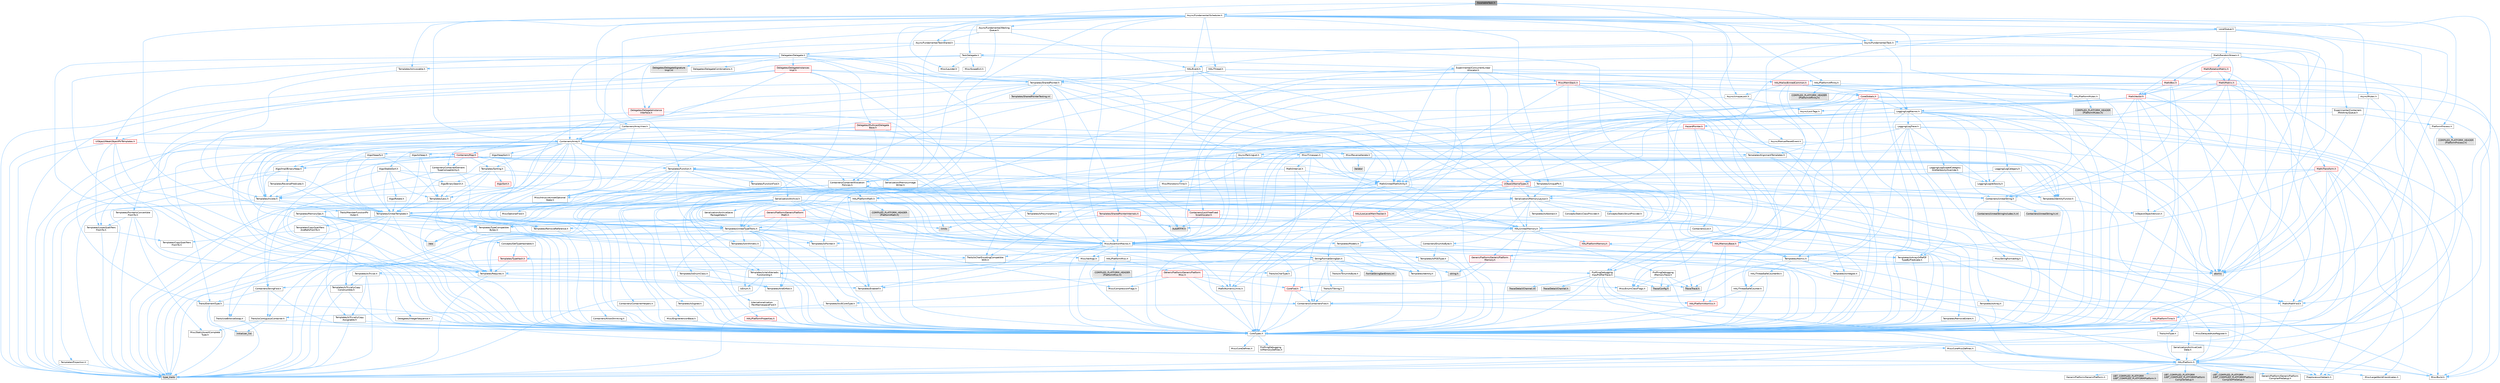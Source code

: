 digraph "AwaitableTask.h"
{
 // INTERACTIVE_SVG=YES
 // LATEX_PDF_SIZE
  bgcolor="transparent";
  edge [fontname=Helvetica,fontsize=10,labelfontname=Helvetica,labelfontsize=10];
  node [fontname=Helvetica,fontsize=10,shape=box,height=0.2,width=0.4];
  Node1 [id="Node000001",label="AwaitableTask.h",height=0.2,width=0.4,color="gray40", fillcolor="grey60", style="filled", fontcolor="black",tooltip=" "];
  Node1 -> Node2 [id="edge1_Node000001_Node000002",color="steelblue1",style="solid",tooltip=" "];
  Node2 [id="Node000002",label="Async/Fundamental/Task.h",height=0.2,width=0.4,color="grey40", fillcolor="white", style="filled",URL="$d6/d93/Async_2Fundamental_2Task_8h.html",tooltip=" "];
  Node2 -> Node3 [id="edge2_Node000002_Node000003",color="steelblue1",style="solid",tooltip=" "];
  Node3 [id="Node000003",label="Logging/LogMacros.h",height=0.2,width=0.4,color="grey40", fillcolor="white", style="filled",URL="$d0/d16/LogMacros_8h.html",tooltip=" "];
  Node3 -> Node4 [id="edge3_Node000003_Node000004",color="steelblue1",style="solid",tooltip=" "];
  Node4 [id="Node000004",label="Containers/UnrealString.h",height=0.2,width=0.4,color="grey40", fillcolor="white", style="filled",URL="$d5/dba/UnrealString_8h.html",tooltip=" "];
  Node4 -> Node5 [id="edge4_Node000004_Node000005",color="steelblue1",style="solid",tooltip=" "];
  Node5 [id="Node000005",label="Containers/UnrealStringIncludes.h.inl",height=0.2,width=0.4,color="grey60", fillcolor="#E0E0E0", style="filled",tooltip=" "];
  Node4 -> Node6 [id="edge5_Node000004_Node000006",color="steelblue1",style="solid",tooltip=" "];
  Node6 [id="Node000006",label="Containers/UnrealString.h.inl",height=0.2,width=0.4,color="grey60", fillcolor="#E0E0E0", style="filled",tooltip=" "];
  Node4 -> Node7 [id="edge6_Node000004_Node000007",color="steelblue1",style="solid",tooltip=" "];
  Node7 [id="Node000007",label="Misc/StringFormatArg.h",height=0.2,width=0.4,color="grey40", fillcolor="white", style="filled",URL="$d2/d16/StringFormatArg_8h.html",tooltip=" "];
  Node7 -> Node8 [id="edge7_Node000007_Node000008",color="steelblue1",style="solid",tooltip=" "];
  Node8 [id="Node000008",label="Containers/ContainersFwd.h",height=0.2,width=0.4,color="grey40", fillcolor="white", style="filled",URL="$d4/d0a/ContainersFwd_8h.html",tooltip=" "];
  Node8 -> Node9 [id="edge8_Node000008_Node000009",color="steelblue1",style="solid",tooltip=" "];
  Node9 [id="Node000009",label="HAL/Platform.h",height=0.2,width=0.4,color="grey40", fillcolor="white", style="filled",URL="$d9/dd0/Platform_8h.html",tooltip=" "];
  Node9 -> Node10 [id="edge9_Node000009_Node000010",color="steelblue1",style="solid",tooltip=" "];
  Node10 [id="Node000010",label="Misc/Build.h",height=0.2,width=0.4,color="grey40", fillcolor="white", style="filled",URL="$d3/dbb/Build_8h.html",tooltip=" "];
  Node9 -> Node11 [id="edge10_Node000009_Node000011",color="steelblue1",style="solid",tooltip=" "];
  Node11 [id="Node000011",label="Misc/LargeWorldCoordinates.h",height=0.2,width=0.4,color="grey40", fillcolor="white", style="filled",URL="$d2/dcb/LargeWorldCoordinates_8h.html",tooltip=" "];
  Node9 -> Node12 [id="edge11_Node000009_Node000012",color="steelblue1",style="solid",tooltip=" "];
  Node12 [id="Node000012",label="type_traits",height=0.2,width=0.4,color="grey60", fillcolor="#E0E0E0", style="filled",tooltip=" "];
  Node9 -> Node13 [id="edge12_Node000009_Node000013",color="steelblue1",style="solid",tooltip=" "];
  Node13 [id="Node000013",label="PreprocessorHelpers.h",height=0.2,width=0.4,color="grey40", fillcolor="white", style="filled",URL="$db/ddb/PreprocessorHelpers_8h.html",tooltip=" "];
  Node9 -> Node14 [id="edge13_Node000009_Node000014",color="steelblue1",style="solid",tooltip=" "];
  Node14 [id="Node000014",label="UBT_COMPILED_PLATFORM\l/UBT_COMPILED_PLATFORMPlatform\lCompilerPreSetup.h",height=0.2,width=0.4,color="grey60", fillcolor="#E0E0E0", style="filled",tooltip=" "];
  Node9 -> Node15 [id="edge14_Node000009_Node000015",color="steelblue1",style="solid",tooltip=" "];
  Node15 [id="Node000015",label="GenericPlatform/GenericPlatform\lCompilerPreSetup.h",height=0.2,width=0.4,color="grey40", fillcolor="white", style="filled",URL="$d9/dc8/GenericPlatformCompilerPreSetup_8h.html",tooltip=" "];
  Node9 -> Node16 [id="edge15_Node000009_Node000016",color="steelblue1",style="solid",tooltip=" "];
  Node16 [id="Node000016",label="GenericPlatform/GenericPlatform.h",height=0.2,width=0.4,color="grey40", fillcolor="white", style="filled",URL="$d6/d84/GenericPlatform_8h.html",tooltip=" "];
  Node9 -> Node17 [id="edge16_Node000009_Node000017",color="steelblue1",style="solid",tooltip=" "];
  Node17 [id="Node000017",label="UBT_COMPILED_PLATFORM\l/UBT_COMPILED_PLATFORMPlatform.h",height=0.2,width=0.4,color="grey60", fillcolor="#E0E0E0", style="filled",tooltip=" "];
  Node9 -> Node18 [id="edge17_Node000009_Node000018",color="steelblue1",style="solid",tooltip=" "];
  Node18 [id="Node000018",label="UBT_COMPILED_PLATFORM\l/UBT_COMPILED_PLATFORMPlatform\lCompilerSetup.h",height=0.2,width=0.4,color="grey60", fillcolor="#E0E0E0", style="filled",tooltip=" "];
  Node8 -> Node19 [id="edge18_Node000008_Node000019",color="steelblue1",style="solid",tooltip=" "];
  Node19 [id="Node000019",label="CoreTypes.h",height=0.2,width=0.4,color="grey40", fillcolor="white", style="filled",URL="$dc/dec/CoreTypes_8h.html",tooltip=" "];
  Node19 -> Node9 [id="edge19_Node000019_Node000009",color="steelblue1",style="solid",tooltip=" "];
  Node19 -> Node20 [id="edge20_Node000019_Node000020",color="steelblue1",style="solid",tooltip=" "];
  Node20 [id="Node000020",label="ProfilingDebugging\l/UMemoryDefines.h",height=0.2,width=0.4,color="grey40", fillcolor="white", style="filled",URL="$d2/da2/UMemoryDefines_8h.html",tooltip=" "];
  Node19 -> Node21 [id="edge21_Node000019_Node000021",color="steelblue1",style="solid",tooltip=" "];
  Node21 [id="Node000021",label="Misc/CoreMiscDefines.h",height=0.2,width=0.4,color="grey40", fillcolor="white", style="filled",URL="$da/d38/CoreMiscDefines_8h.html",tooltip=" "];
  Node21 -> Node9 [id="edge22_Node000021_Node000009",color="steelblue1",style="solid",tooltip=" "];
  Node21 -> Node13 [id="edge23_Node000021_Node000013",color="steelblue1",style="solid",tooltip=" "];
  Node19 -> Node22 [id="edge24_Node000019_Node000022",color="steelblue1",style="solid",tooltip=" "];
  Node22 [id="Node000022",label="Misc/CoreDefines.h",height=0.2,width=0.4,color="grey40", fillcolor="white", style="filled",URL="$d3/dd2/CoreDefines_8h.html",tooltip=" "];
  Node8 -> Node23 [id="edge25_Node000008_Node000023",color="steelblue1",style="solid",tooltip=" "];
  Node23 [id="Node000023",label="Traits/IsContiguousContainer.h",height=0.2,width=0.4,color="grey40", fillcolor="white", style="filled",URL="$d5/d3c/IsContiguousContainer_8h.html",tooltip=" "];
  Node23 -> Node19 [id="edge26_Node000023_Node000019",color="steelblue1",style="solid",tooltip=" "];
  Node23 -> Node24 [id="edge27_Node000023_Node000024",color="steelblue1",style="solid",tooltip=" "];
  Node24 [id="Node000024",label="Misc/StaticAssertComplete\lType.h",height=0.2,width=0.4,color="grey40", fillcolor="white", style="filled",URL="$d5/d4e/StaticAssertCompleteType_8h.html",tooltip=" "];
  Node23 -> Node25 [id="edge28_Node000023_Node000025",color="steelblue1",style="solid",tooltip=" "];
  Node25 [id="Node000025",label="initializer_list",height=0.2,width=0.4,color="grey60", fillcolor="#E0E0E0", style="filled",tooltip=" "];
  Node3 -> Node19 [id="edge29_Node000003_Node000019",color="steelblue1",style="solid",tooltip=" "];
  Node3 -> Node13 [id="edge30_Node000003_Node000013",color="steelblue1",style="solid",tooltip=" "];
  Node3 -> Node26 [id="edge31_Node000003_Node000026",color="steelblue1",style="solid",tooltip=" "];
  Node26 [id="Node000026",label="Logging/LogCategory.h",height=0.2,width=0.4,color="grey40", fillcolor="white", style="filled",URL="$d9/d36/LogCategory_8h.html",tooltip=" "];
  Node26 -> Node19 [id="edge32_Node000026_Node000019",color="steelblue1",style="solid",tooltip=" "];
  Node26 -> Node27 [id="edge33_Node000026_Node000027",color="steelblue1",style="solid",tooltip=" "];
  Node27 [id="Node000027",label="Logging/LogVerbosity.h",height=0.2,width=0.4,color="grey40", fillcolor="white", style="filled",URL="$d2/d8f/LogVerbosity_8h.html",tooltip=" "];
  Node27 -> Node19 [id="edge34_Node000027_Node000019",color="steelblue1",style="solid",tooltip=" "];
  Node26 -> Node28 [id="edge35_Node000026_Node000028",color="steelblue1",style="solid",tooltip=" "];
  Node28 [id="Node000028",label="UObject/NameTypes.h",height=0.2,width=0.4,color="red", fillcolor="#FFF0F0", style="filled",URL="$d6/d35/NameTypes_8h.html",tooltip=" "];
  Node28 -> Node19 [id="edge36_Node000028_Node000019",color="steelblue1",style="solid",tooltip=" "];
  Node28 -> Node29 [id="edge37_Node000028_Node000029",color="steelblue1",style="solid",tooltip=" "];
  Node29 [id="Node000029",label="Misc/AssertionMacros.h",height=0.2,width=0.4,color="grey40", fillcolor="white", style="filled",URL="$d0/dfa/AssertionMacros_8h.html",tooltip=" "];
  Node29 -> Node19 [id="edge38_Node000029_Node000019",color="steelblue1",style="solid",tooltip=" "];
  Node29 -> Node9 [id="edge39_Node000029_Node000009",color="steelblue1",style="solid",tooltip=" "];
  Node29 -> Node30 [id="edge40_Node000029_Node000030",color="steelblue1",style="solid",tooltip=" "];
  Node30 [id="Node000030",label="HAL/PlatformMisc.h",height=0.2,width=0.4,color="grey40", fillcolor="white", style="filled",URL="$d0/df5/PlatformMisc_8h.html",tooltip=" "];
  Node30 -> Node19 [id="edge41_Node000030_Node000019",color="steelblue1",style="solid",tooltip=" "];
  Node30 -> Node31 [id="edge42_Node000030_Node000031",color="steelblue1",style="solid",tooltip=" "];
  Node31 [id="Node000031",label="GenericPlatform/GenericPlatform\lMisc.h",height=0.2,width=0.4,color="red", fillcolor="#FFF0F0", style="filled",URL="$db/d9a/GenericPlatformMisc_8h.html",tooltip=" "];
  Node31 -> Node32 [id="edge43_Node000031_Node000032",color="steelblue1",style="solid",tooltip=" "];
  Node32 [id="Node000032",label="Containers/StringFwd.h",height=0.2,width=0.4,color="grey40", fillcolor="white", style="filled",URL="$df/d37/StringFwd_8h.html",tooltip=" "];
  Node32 -> Node19 [id="edge44_Node000032_Node000019",color="steelblue1",style="solid",tooltip=" "];
  Node32 -> Node33 [id="edge45_Node000032_Node000033",color="steelblue1",style="solid",tooltip=" "];
  Node33 [id="Node000033",label="Traits/ElementType.h",height=0.2,width=0.4,color="grey40", fillcolor="white", style="filled",URL="$d5/d4f/ElementType_8h.html",tooltip=" "];
  Node33 -> Node9 [id="edge46_Node000033_Node000009",color="steelblue1",style="solid",tooltip=" "];
  Node33 -> Node25 [id="edge47_Node000033_Node000025",color="steelblue1",style="solid",tooltip=" "];
  Node33 -> Node12 [id="edge48_Node000033_Node000012",color="steelblue1",style="solid",tooltip=" "];
  Node32 -> Node23 [id="edge49_Node000032_Node000023",color="steelblue1",style="solid",tooltip=" "];
  Node31 -> Node34 [id="edge50_Node000031_Node000034",color="steelblue1",style="solid",tooltip=" "];
  Node34 [id="Node000034",label="CoreFwd.h",height=0.2,width=0.4,color="red", fillcolor="#FFF0F0", style="filled",URL="$d1/d1e/CoreFwd_8h.html",tooltip=" "];
  Node34 -> Node19 [id="edge51_Node000034_Node000019",color="steelblue1",style="solid",tooltip=" "];
  Node34 -> Node8 [id="edge52_Node000034_Node000008",color="steelblue1",style="solid",tooltip=" "];
  Node34 -> Node35 [id="edge53_Node000034_Node000035",color="steelblue1",style="solid",tooltip=" "];
  Node35 [id="Node000035",label="Math/MathFwd.h",height=0.2,width=0.4,color="grey40", fillcolor="white", style="filled",URL="$d2/d10/MathFwd_8h.html",tooltip=" "];
  Node35 -> Node9 [id="edge54_Node000035_Node000009",color="steelblue1",style="solid",tooltip=" "];
  Node31 -> Node19 [id="edge55_Node000031_Node000019",color="steelblue1",style="solid",tooltip=" "];
  Node31 -> Node48 [id="edge56_Node000031_Node000048",color="steelblue1",style="solid",tooltip=" "];
  Node48 [id="Node000048",label="Math/NumericLimits.h",height=0.2,width=0.4,color="grey40", fillcolor="white", style="filled",URL="$df/d1b/NumericLimits_8h.html",tooltip=" "];
  Node48 -> Node19 [id="edge57_Node000048_Node000019",color="steelblue1",style="solid",tooltip=" "];
  Node31 -> Node49 [id="edge58_Node000031_Node000049",color="steelblue1",style="solid",tooltip=" "];
  Node49 [id="Node000049",label="Misc/CompressionFlags.h",height=0.2,width=0.4,color="grey40", fillcolor="white", style="filled",URL="$d9/d76/CompressionFlags_8h.html",tooltip=" "];
  Node31 -> Node50 [id="edge59_Node000031_Node000050",color="steelblue1",style="solid",tooltip=" "];
  Node50 [id="Node000050",label="Misc/EnumClassFlags.h",height=0.2,width=0.4,color="grey40", fillcolor="white", style="filled",URL="$d8/de7/EnumClassFlags_8h.html",tooltip=" "];
  Node30 -> Node53 [id="edge60_Node000030_Node000053",color="steelblue1",style="solid",tooltip=" "];
  Node53 [id="Node000053",label="COMPILED_PLATFORM_HEADER\l(PlatformMisc.h)",height=0.2,width=0.4,color="grey60", fillcolor="#E0E0E0", style="filled",tooltip=" "];
  Node30 -> Node54 [id="edge61_Node000030_Node000054",color="steelblue1",style="solid",tooltip=" "];
  Node54 [id="Node000054",label="ProfilingDebugging\l/CpuProfilerTrace.h",height=0.2,width=0.4,color="grey40", fillcolor="white", style="filled",URL="$da/dcb/CpuProfilerTrace_8h.html",tooltip=" "];
  Node54 -> Node19 [id="edge62_Node000054_Node000019",color="steelblue1",style="solid",tooltip=" "];
  Node54 -> Node8 [id="edge63_Node000054_Node000008",color="steelblue1",style="solid",tooltip=" "];
  Node54 -> Node55 [id="edge64_Node000054_Node000055",color="steelblue1",style="solid",tooltip=" "];
  Node55 [id="Node000055",label="HAL/PlatformAtomics.h",height=0.2,width=0.4,color="red", fillcolor="#FFF0F0", style="filled",URL="$d3/d36/PlatformAtomics_8h.html",tooltip=" "];
  Node55 -> Node19 [id="edge65_Node000055_Node000019",color="steelblue1",style="solid",tooltip=" "];
  Node54 -> Node13 [id="edge66_Node000054_Node000013",color="steelblue1",style="solid",tooltip=" "];
  Node54 -> Node10 [id="edge67_Node000054_Node000010",color="steelblue1",style="solid",tooltip=" "];
  Node54 -> Node58 [id="edge68_Node000054_Node000058",color="steelblue1",style="solid",tooltip=" "];
  Node58 [id="Node000058",label="Trace/Config.h",height=0.2,width=0.4,color="grey60", fillcolor="#E0E0E0", style="filled",tooltip=" "];
  Node54 -> Node59 [id="edge69_Node000054_Node000059",color="steelblue1",style="solid",tooltip=" "];
  Node59 [id="Node000059",label="Trace/Detail/Channel.h",height=0.2,width=0.4,color="grey60", fillcolor="#E0E0E0", style="filled",tooltip=" "];
  Node54 -> Node60 [id="edge70_Node000054_Node000060",color="steelblue1",style="solid",tooltip=" "];
  Node60 [id="Node000060",label="Trace/Detail/Channel.inl",height=0.2,width=0.4,color="grey60", fillcolor="#E0E0E0", style="filled",tooltip=" "];
  Node54 -> Node61 [id="edge71_Node000054_Node000061",color="steelblue1",style="solid",tooltip=" "];
  Node61 [id="Node000061",label="Trace/Trace.h",height=0.2,width=0.4,color="grey60", fillcolor="#E0E0E0", style="filled",tooltip=" "];
  Node29 -> Node13 [id="edge72_Node000029_Node000013",color="steelblue1",style="solid",tooltip=" "];
  Node29 -> Node62 [id="edge73_Node000029_Node000062",color="steelblue1",style="solid",tooltip=" "];
  Node62 [id="Node000062",label="Templates/EnableIf.h",height=0.2,width=0.4,color="grey40", fillcolor="white", style="filled",URL="$d7/d60/EnableIf_8h.html",tooltip=" "];
  Node62 -> Node19 [id="edge74_Node000062_Node000019",color="steelblue1",style="solid",tooltip=" "];
  Node29 -> Node63 [id="edge75_Node000029_Node000063",color="steelblue1",style="solid",tooltip=" "];
  Node63 [id="Node000063",label="Templates/IsArrayOrRefOf\lTypeByPredicate.h",height=0.2,width=0.4,color="grey40", fillcolor="white", style="filled",URL="$d6/da1/IsArrayOrRefOfTypeByPredicate_8h.html",tooltip=" "];
  Node63 -> Node19 [id="edge76_Node000063_Node000019",color="steelblue1",style="solid",tooltip=" "];
  Node29 -> Node64 [id="edge77_Node000029_Node000064",color="steelblue1",style="solid",tooltip=" "];
  Node64 [id="Node000064",label="Templates/IsValidVariadic\lFunctionArg.h",height=0.2,width=0.4,color="grey40", fillcolor="white", style="filled",URL="$d0/dc8/IsValidVariadicFunctionArg_8h.html",tooltip=" "];
  Node64 -> Node19 [id="edge78_Node000064_Node000019",color="steelblue1",style="solid",tooltip=" "];
  Node64 -> Node65 [id="edge79_Node000064_Node000065",color="steelblue1",style="solid",tooltip=" "];
  Node65 [id="Node000065",label="IsEnum.h",height=0.2,width=0.4,color="grey40", fillcolor="white", style="filled",URL="$d4/de5/IsEnum_8h.html",tooltip=" "];
  Node64 -> Node12 [id="edge80_Node000064_Node000012",color="steelblue1",style="solid",tooltip=" "];
  Node29 -> Node66 [id="edge81_Node000029_Node000066",color="steelblue1",style="solid",tooltip=" "];
  Node66 [id="Node000066",label="Traits/IsCharEncodingCompatible\lWith.h",height=0.2,width=0.4,color="grey40", fillcolor="white", style="filled",URL="$df/dd1/IsCharEncodingCompatibleWith_8h.html",tooltip=" "];
  Node66 -> Node12 [id="edge82_Node000066_Node000012",color="steelblue1",style="solid",tooltip=" "];
  Node66 -> Node67 [id="edge83_Node000066_Node000067",color="steelblue1",style="solid",tooltip=" "];
  Node67 [id="Node000067",label="Traits/IsCharType.h",height=0.2,width=0.4,color="grey40", fillcolor="white", style="filled",URL="$db/d51/IsCharType_8h.html",tooltip=" "];
  Node67 -> Node19 [id="edge84_Node000067_Node000019",color="steelblue1",style="solid",tooltip=" "];
  Node29 -> Node68 [id="edge85_Node000029_Node000068",color="steelblue1",style="solid",tooltip=" "];
  Node68 [id="Node000068",label="Misc/VarArgs.h",height=0.2,width=0.4,color="grey40", fillcolor="white", style="filled",URL="$d5/d6f/VarArgs_8h.html",tooltip=" "];
  Node68 -> Node19 [id="edge86_Node000068_Node000019",color="steelblue1",style="solid",tooltip=" "];
  Node29 -> Node69 [id="edge87_Node000029_Node000069",color="steelblue1",style="solid",tooltip=" "];
  Node69 [id="Node000069",label="String/FormatStringSan.h",height=0.2,width=0.4,color="grey40", fillcolor="white", style="filled",URL="$d3/d8b/FormatStringSan_8h.html",tooltip=" "];
  Node69 -> Node12 [id="edge88_Node000069_Node000012",color="steelblue1",style="solid",tooltip=" "];
  Node69 -> Node19 [id="edge89_Node000069_Node000019",color="steelblue1",style="solid",tooltip=" "];
  Node69 -> Node70 [id="edge90_Node000069_Node000070",color="steelblue1",style="solid",tooltip=" "];
  Node70 [id="Node000070",label="Templates/Requires.h",height=0.2,width=0.4,color="grey40", fillcolor="white", style="filled",URL="$dc/d96/Requires_8h.html",tooltip=" "];
  Node70 -> Node62 [id="edge91_Node000070_Node000062",color="steelblue1",style="solid",tooltip=" "];
  Node70 -> Node12 [id="edge92_Node000070_Node000012",color="steelblue1",style="solid",tooltip=" "];
  Node69 -> Node71 [id="edge93_Node000069_Node000071",color="steelblue1",style="solid",tooltip=" "];
  Node71 [id="Node000071",label="Templates/Identity.h",height=0.2,width=0.4,color="grey40", fillcolor="white", style="filled",URL="$d0/dd5/Identity_8h.html",tooltip=" "];
  Node69 -> Node64 [id="edge94_Node000069_Node000064",color="steelblue1",style="solid",tooltip=" "];
  Node69 -> Node67 [id="edge95_Node000069_Node000067",color="steelblue1",style="solid",tooltip=" "];
  Node69 -> Node72 [id="edge96_Node000069_Node000072",color="steelblue1",style="solid",tooltip=" "];
  Node72 [id="Node000072",label="Traits/IsTEnumAsByte.h",height=0.2,width=0.4,color="grey40", fillcolor="white", style="filled",URL="$d1/de6/IsTEnumAsByte_8h.html",tooltip=" "];
  Node69 -> Node73 [id="edge97_Node000069_Node000073",color="steelblue1",style="solid",tooltip=" "];
  Node73 [id="Node000073",label="Traits/IsTString.h",height=0.2,width=0.4,color="grey40", fillcolor="white", style="filled",URL="$d0/df8/IsTString_8h.html",tooltip=" "];
  Node73 -> Node8 [id="edge98_Node000073_Node000008",color="steelblue1",style="solid",tooltip=" "];
  Node69 -> Node8 [id="edge99_Node000069_Node000008",color="steelblue1",style="solid",tooltip=" "];
  Node69 -> Node74 [id="edge100_Node000069_Node000074",color="steelblue1",style="solid",tooltip=" "];
  Node74 [id="Node000074",label="FormatStringSanErrors.inl",height=0.2,width=0.4,color="grey60", fillcolor="#E0E0E0", style="filled",tooltip=" "];
  Node29 -> Node75 [id="edge101_Node000029_Node000075",color="steelblue1",style="solid",tooltip=" "];
  Node75 [id="Node000075",label="atomic",height=0.2,width=0.4,color="grey60", fillcolor="#E0E0E0", style="filled",tooltip=" "];
  Node28 -> Node76 [id="edge102_Node000028_Node000076",color="steelblue1",style="solid",tooltip=" "];
  Node76 [id="Node000076",label="HAL/UnrealMemory.h",height=0.2,width=0.4,color="grey40", fillcolor="white", style="filled",URL="$d9/d96/UnrealMemory_8h.html",tooltip=" "];
  Node76 -> Node19 [id="edge103_Node000076_Node000019",color="steelblue1",style="solid",tooltip=" "];
  Node76 -> Node77 [id="edge104_Node000076_Node000077",color="steelblue1",style="solid",tooltip=" "];
  Node77 [id="Node000077",label="GenericPlatform/GenericPlatform\lMemory.h",height=0.2,width=0.4,color="red", fillcolor="#FFF0F0", style="filled",URL="$dd/d22/GenericPlatformMemory_8h.html",tooltip=" "];
  Node77 -> Node34 [id="edge105_Node000077_Node000034",color="steelblue1",style="solid",tooltip=" "];
  Node77 -> Node19 [id="edge106_Node000077_Node000019",color="steelblue1",style="solid",tooltip=" "];
  Node77 -> Node47 [id="edge107_Node000077_Node000047",color="steelblue1",style="solid",tooltip=" "];
  Node47 [id="Node000047",label="string.h",height=0.2,width=0.4,color="grey60", fillcolor="#E0E0E0", style="filled",tooltip=" "];
  Node76 -> Node80 [id="edge108_Node000076_Node000080",color="steelblue1",style="solid",tooltip=" "];
  Node80 [id="Node000080",label="HAL/MemoryBase.h",height=0.2,width=0.4,color="red", fillcolor="#FFF0F0", style="filled",URL="$d6/d9f/MemoryBase_8h.html",tooltip=" "];
  Node80 -> Node19 [id="edge109_Node000080_Node000019",color="steelblue1",style="solid",tooltip=" "];
  Node80 -> Node55 [id="edge110_Node000080_Node000055",color="steelblue1",style="solid",tooltip=" "];
  Node80 -> Node83 [id="edge111_Node000080_Node000083",color="steelblue1",style="solid",tooltip=" "];
  Node83 [id="Node000083",label="Templates/Atomic.h",height=0.2,width=0.4,color="grey40", fillcolor="white", style="filled",URL="$d3/d91/Atomic_8h.html",tooltip=" "];
  Node83 -> Node84 [id="edge112_Node000083_Node000084",color="steelblue1",style="solid",tooltip=" "];
  Node84 [id="Node000084",label="HAL/ThreadSafeCounter.h",height=0.2,width=0.4,color="grey40", fillcolor="white", style="filled",URL="$dc/dc9/ThreadSafeCounter_8h.html",tooltip=" "];
  Node84 -> Node19 [id="edge113_Node000084_Node000019",color="steelblue1",style="solid",tooltip=" "];
  Node84 -> Node55 [id="edge114_Node000084_Node000055",color="steelblue1",style="solid",tooltip=" "];
  Node83 -> Node85 [id="edge115_Node000083_Node000085",color="steelblue1",style="solid",tooltip=" "];
  Node85 [id="Node000085",label="HAL/ThreadSafeCounter64.h",height=0.2,width=0.4,color="grey40", fillcolor="white", style="filled",URL="$d0/d12/ThreadSafeCounter64_8h.html",tooltip=" "];
  Node85 -> Node19 [id="edge116_Node000085_Node000019",color="steelblue1",style="solid",tooltip=" "];
  Node85 -> Node84 [id="edge117_Node000085_Node000084",color="steelblue1",style="solid",tooltip=" "];
  Node83 -> Node86 [id="edge118_Node000083_Node000086",color="steelblue1",style="solid",tooltip=" "];
  Node86 [id="Node000086",label="Templates/IsIntegral.h",height=0.2,width=0.4,color="grey40", fillcolor="white", style="filled",URL="$da/d64/IsIntegral_8h.html",tooltip=" "];
  Node86 -> Node19 [id="edge119_Node000086_Node000019",color="steelblue1",style="solid",tooltip=" "];
  Node83 -> Node87 [id="edge120_Node000083_Node000087",color="steelblue1",style="solid",tooltip=" "];
  Node87 [id="Node000087",label="Templates/IsTrivial.h",height=0.2,width=0.4,color="grey40", fillcolor="white", style="filled",URL="$da/d4c/IsTrivial_8h.html",tooltip=" "];
  Node87 -> Node88 [id="edge121_Node000087_Node000088",color="steelblue1",style="solid",tooltip=" "];
  Node88 [id="Node000088",label="Templates/AndOrNot.h",height=0.2,width=0.4,color="grey40", fillcolor="white", style="filled",URL="$db/d0a/AndOrNot_8h.html",tooltip=" "];
  Node88 -> Node19 [id="edge122_Node000088_Node000019",color="steelblue1",style="solid",tooltip=" "];
  Node87 -> Node89 [id="edge123_Node000087_Node000089",color="steelblue1",style="solid",tooltip=" "];
  Node89 [id="Node000089",label="Templates/IsTriviallyCopy\lConstructible.h",height=0.2,width=0.4,color="grey40", fillcolor="white", style="filled",URL="$d3/d78/IsTriviallyCopyConstructible_8h.html",tooltip=" "];
  Node89 -> Node19 [id="edge124_Node000089_Node000019",color="steelblue1",style="solid",tooltip=" "];
  Node89 -> Node12 [id="edge125_Node000089_Node000012",color="steelblue1",style="solid",tooltip=" "];
  Node87 -> Node90 [id="edge126_Node000087_Node000090",color="steelblue1",style="solid",tooltip=" "];
  Node90 [id="Node000090",label="Templates/IsTriviallyCopy\lAssignable.h",height=0.2,width=0.4,color="grey40", fillcolor="white", style="filled",URL="$d2/df2/IsTriviallyCopyAssignable_8h.html",tooltip=" "];
  Node90 -> Node19 [id="edge127_Node000090_Node000019",color="steelblue1",style="solid",tooltip=" "];
  Node90 -> Node12 [id="edge128_Node000090_Node000012",color="steelblue1",style="solid",tooltip=" "];
  Node87 -> Node12 [id="edge129_Node000087_Node000012",color="steelblue1",style="solid",tooltip=" "];
  Node83 -> Node91 [id="edge130_Node000083_Node000091",color="steelblue1",style="solid",tooltip=" "];
  Node91 [id="Node000091",label="Traits/IntType.h",height=0.2,width=0.4,color="grey40", fillcolor="white", style="filled",URL="$d7/deb/IntType_8h.html",tooltip=" "];
  Node91 -> Node9 [id="edge131_Node000091_Node000009",color="steelblue1",style="solid",tooltip=" "];
  Node83 -> Node75 [id="edge132_Node000083_Node000075",color="steelblue1",style="solid",tooltip=" "];
  Node76 -> Node92 [id="edge133_Node000076_Node000092",color="steelblue1",style="solid",tooltip=" "];
  Node92 [id="Node000092",label="HAL/PlatformMemory.h",height=0.2,width=0.4,color="red", fillcolor="#FFF0F0", style="filled",URL="$de/d68/PlatformMemory_8h.html",tooltip=" "];
  Node92 -> Node19 [id="edge134_Node000092_Node000019",color="steelblue1",style="solid",tooltip=" "];
  Node92 -> Node77 [id="edge135_Node000092_Node000077",color="steelblue1",style="solid",tooltip=" "];
  Node76 -> Node94 [id="edge136_Node000076_Node000094",color="steelblue1",style="solid",tooltip=" "];
  Node94 [id="Node000094",label="ProfilingDebugging\l/MemoryTrace.h",height=0.2,width=0.4,color="grey40", fillcolor="white", style="filled",URL="$da/dd7/MemoryTrace_8h.html",tooltip=" "];
  Node94 -> Node9 [id="edge137_Node000094_Node000009",color="steelblue1",style="solid",tooltip=" "];
  Node94 -> Node50 [id="edge138_Node000094_Node000050",color="steelblue1",style="solid",tooltip=" "];
  Node94 -> Node58 [id="edge139_Node000094_Node000058",color="steelblue1",style="solid",tooltip=" "];
  Node94 -> Node61 [id="edge140_Node000094_Node000061",color="steelblue1",style="solid",tooltip=" "];
  Node76 -> Node95 [id="edge141_Node000076_Node000095",color="steelblue1",style="solid",tooltip=" "];
  Node95 [id="Node000095",label="Templates/IsPointer.h",height=0.2,width=0.4,color="grey40", fillcolor="white", style="filled",URL="$d7/d05/IsPointer_8h.html",tooltip=" "];
  Node95 -> Node19 [id="edge142_Node000095_Node000019",color="steelblue1",style="solid",tooltip=" "];
  Node28 -> Node96 [id="edge143_Node000028_Node000096",color="steelblue1",style="solid",tooltip=" "];
  Node96 [id="Node000096",label="Templates/UnrealTypeTraits.h",height=0.2,width=0.4,color="grey40", fillcolor="white", style="filled",URL="$d2/d2d/UnrealTypeTraits_8h.html",tooltip=" "];
  Node96 -> Node19 [id="edge144_Node000096_Node000019",color="steelblue1",style="solid",tooltip=" "];
  Node96 -> Node95 [id="edge145_Node000096_Node000095",color="steelblue1",style="solid",tooltip=" "];
  Node96 -> Node29 [id="edge146_Node000096_Node000029",color="steelblue1",style="solid",tooltip=" "];
  Node96 -> Node88 [id="edge147_Node000096_Node000088",color="steelblue1",style="solid",tooltip=" "];
  Node96 -> Node62 [id="edge148_Node000096_Node000062",color="steelblue1",style="solid",tooltip=" "];
  Node96 -> Node97 [id="edge149_Node000096_Node000097",color="steelblue1",style="solid",tooltip=" "];
  Node97 [id="Node000097",label="Templates/IsArithmetic.h",height=0.2,width=0.4,color="grey40", fillcolor="white", style="filled",URL="$d2/d5d/IsArithmetic_8h.html",tooltip=" "];
  Node97 -> Node19 [id="edge150_Node000097_Node000019",color="steelblue1",style="solid",tooltip=" "];
  Node96 -> Node65 [id="edge151_Node000096_Node000065",color="steelblue1",style="solid",tooltip=" "];
  Node96 -> Node98 [id="edge152_Node000096_Node000098",color="steelblue1",style="solid",tooltip=" "];
  Node98 [id="Node000098",label="Templates/Models.h",height=0.2,width=0.4,color="grey40", fillcolor="white", style="filled",URL="$d3/d0c/Models_8h.html",tooltip=" "];
  Node98 -> Node71 [id="edge153_Node000098_Node000071",color="steelblue1",style="solid",tooltip=" "];
  Node96 -> Node99 [id="edge154_Node000096_Node000099",color="steelblue1",style="solid",tooltip=" "];
  Node99 [id="Node000099",label="Templates/IsPODType.h",height=0.2,width=0.4,color="grey40", fillcolor="white", style="filled",URL="$d7/db1/IsPODType_8h.html",tooltip=" "];
  Node99 -> Node19 [id="edge155_Node000099_Node000019",color="steelblue1",style="solid",tooltip=" "];
  Node96 -> Node100 [id="edge156_Node000096_Node000100",color="steelblue1",style="solid",tooltip=" "];
  Node100 [id="Node000100",label="Templates/IsUECoreType.h",height=0.2,width=0.4,color="grey40", fillcolor="white", style="filled",URL="$d1/db8/IsUECoreType_8h.html",tooltip=" "];
  Node100 -> Node19 [id="edge157_Node000100_Node000019",color="steelblue1",style="solid",tooltip=" "];
  Node100 -> Node12 [id="edge158_Node000100_Node000012",color="steelblue1",style="solid",tooltip=" "];
  Node96 -> Node89 [id="edge159_Node000096_Node000089",color="steelblue1",style="solid",tooltip=" "];
  Node28 -> Node101 [id="edge160_Node000028_Node000101",color="steelblue1",style="solid",tooltip=" "];
  Node101 [id="Node000101",label="Templates/UnrealTemplate.h",height=0.2,width=0.4,color="grey40", fillcolor="white", style="filled",URL="$d4/d24/UnrealTemplate_8h.html",tooltip=" "];
  Node101 -> Node19 [id="edge161_Node000101_Node000019",color="steelblue1",style="solid",tooltip=" "];
  Node101 -> Node95 [id="edge162_Node000101_Node000095",color="steelblue1",style="solid",tooltip=" "];
  Node101 -> Node76 [id="edge163_Node000101_Node000076",color="steelblue1",style="solid",tooltip=" "];
  Node101 -> Node102 [id="edge164_Node000101_Node000102",color="steelblue1",style="solid",tooltip=" "];
  Node102 [id="Node000102",label="Templates/CopyQualifiers\lAndRefsFromTo.h",height=0.2,width=0.4,color="grey40", fillcolor="white", style="filled",URL="$d3/db3/CopyQualifiersAndRefsFromTo_8h.html",tooltip=" "];
  Node102 -> Node103 [id="edge165_Node000102_Node000103",color="steelblue1",style="solid",tooltip=" "];
  Node103 [id="Node000103",label="Templates/CopyQualifiers\lFromTo.h",height=0.2,width=0.4,color="grey40", fillcolor="white", style="filled",URL="$d5/db4/CopyQualifiersFromTo_8h.html",tooltip=" "];
  Node101 -> Node96 [id="edge166_Node000101_Node000096",color="steelblue1",style="solid",tooltip=" "];
  Node101 -> Node104 [id="edge167_Node000101_Node000104",color="steelblue1",style="solid",tooltip=" "];
  Node104 [id="Node000104",label="Templates/RemoveReference.h",height=0.2,width=0.4,color="grey40", fillcolor="white", style="filled",URL="$da/dbe/RemoveReference_8h.html",tooltip=" "];
  Node104 -> Node19 [id="edge168_Node000104_Node000019",color="steelblue1",style="solid",tooltip=" "];
  Node101 -> Node70 [id="edge169_Node000101_Node000070",color="steelblue1",style="solid",tooltip=" "];
  Node101 -> Node105 [id="edge170_Node000101_Node000105",color="steelblue1",style="solid",tooltip=" "];
  Node105 [id="Node000105",label="Templates/TypeCompatible\lBytes.h",height=0.2,width=0.4,color="grey40", fillcolor="white", style="filled",URL="$df/d0a/TypeCompatibleBytes_8h.html",tooltip=" "];
  Node105 -> Node19 [id="edge171_Node000105_Node000019",color="steelblue1",style="solid",tooltip=" "];
  Node105 -> Node47 [id="edge172_Node000105_Node000047",color="steelblue1",style="solid",tooltip=" "];
  Node105 -> Node39 [id="edge173_Node000105_Node000039",color="steelblue1",style="solid",tooltip=" "];
  Node39 [id="Node000039",label="new",height=0.2,width=0.4,color="grey60", fillcolor="#E0E0E0", style="filled",tooltip=" "];
  Node105 -> Node12 [id="edge174_Node000105_Node000012",color="steelblue1",style="solid",tooltip=" "];
  Node101 -> Node71 [id="edge175_Node000101_Node000071",color="steelblue1",style="solid",tooltip=" "];
  Node101 -> Node23 [id="edge176_Node000101_Node000023",color="steelblue1",style="solid",tooltip=" "];
  Node101 -> Node106 [id="edge177_Node000101_Node000106",color="steelblue1",style="solid",tooltip=" "];
  Node106 [id="Node000106",label="Traits/UseBitwiseSwap.h",height=0.2,width=0.4,color="grey40", fillcolor="white", style="filled",URL="$db/df3/UseBitwiseSwap_8h.html",tooltip=" "];
  Node106 -> Node19 [id="edge178_Node000106_Node000019",color="steelblue1",style="solid",tooltip=" "];
  Node106 -> Node12 [id="edge179_Node000106_Node000012",color="steelblue1",style="solid",tooltip=" "];
  Node101 -> Node12 [id="edge180_Node000101_Node000012",color="steelblue1",style="solid",tooltip=" "];
  Node28 -> Node4 [id="edge181_Node000028_Node000004",color="steelblue1",style="solid",tooltip=" "];
  Node28 -> Node32 [id="edge182_Node000028_Node000032",color="steelblue1",style="solid",tooltip=" "];
  Node28 -> Node83 [id="edge183_Node000028_Node000083",color="steelblue1",style="solid",tooltip=" "];
  Node28 -> Node141 [id="edge184_Node000028_Node000141",color="steelblue1",style="solid",tooltip=" "];
  Node141 [id="Node000141",label="Serialization/MemoryLayout.h",height=0.2,width=0.4,color="grey40", fillcolor="white", style="filled",URL="$d7/d66/MemoryLayout_8h.html",tooltip=" "];
  Node141 -> Node142 [id="edge185_Node000141_Node000142",color="steelblue1",style="solid",tooltip=" "];
  Node142 [id="Node000142",label="Concepts/StaticClassProvider.h",height=0.2,width=0.4,color="grey40", fillcolor="white", style="filled",URL="$dd/d83/StaticClassProvider_8h.html",tooltip=" "];
  Node141 -> Node143 [id="edge186_Node000141_Node000143",color="steelblue1",style="solid",tooltip=" "];
  Node143 [id="Node000143",label="Concepts/StaticStructProvider.h",height=0.2,width=0.4,color="grey40", fillcolor="white", style="filled",URL="$d5/d77/StaticStructProvider_8h.html",tooltip=" "];
  Node141 -> Node144 [id="edge187_Node000141_Node000144",color="steelblue1",style="solid",tooltip=" "];
  Node144 [id="Node000144",label="Containers/EnumAsByte.h",height=0.2,width=0.4,color="grey40", fillcolor="white", style="filled",URL="$d6/d9a/EnumAsByte_8h.html",tooltip=" "];
  Node144 -> Node19 [id="edge188_Node000144_Node000019",color="steelblue1",style="solid",tooltip=" "];
  Node144 -> Node99 [id="edge189_Node000144_Node000099",color="steelblue1",style="solid",tooltip=" "];
  Node144 -> Node145 [id="edge190_Node000144_Node000145",color="steelblue1",style="solid",tooltip=" "];
  Node145 [id="Node000145",label="Templates/TypeHash.h",height=0.2,width=0.4,color="red", fillcolor="#FFF0F0", style="filled",URL="$d1/d62/TypeHash_8h.html",tooltip=" "];
  Node145 -> Node19 [id="edge191_Node000145_Node000019",color="steelblue1",style="solid",tooltip=" "];
  Node145 -> Node70 [id="edge192_Node000145_Node000070",color="steelblue1",style="solid",tooltip=" "];
  Node145 -> Node12 [id="edge193_Node000145_Node000012",color="steelblue1",style="solid",tooltip=" "];
  Node141 -> Node32 [id="edge194_Node000141_Node000032",color="steelblue1",style="solid",tooltip=" "];
  Node141 -> Node76 [id="edge195_Node000141_Node000076",color="steelblue1",style="solid",tooltip=" "];
  Node141 -> Node152 [id="edge196_Node000141_Node000152",color="steelblue1",style="solid",tooltip=" "];
  Node152 [id="Node000152",label="Misc/DelayedAutoRegister.h",height=0.2,width=0.4,color="grey40", fillcolor="white", style="filled",URL="$d1/dda/DelayedAutoRegister_8h.html",tooltip=" "];
  Node152 -> Node9 [id="edge197_Node000152_Node000009",color="steelblue1",style="solid",tooltip=" "];
  Node141 -> Node62 [id="edge198_Node000141_Node000062",color="steelblue1",style="solid",tooltip=" "];
  Node141 -> Node153 [id="edge199_Node000141_Node000153",color="steelblue1",style="solid",tooltip=" "];
  Node153 [id="Node000153",label="Templates/IsAbstract.h",height=0.2,width=0.4,color="grey40", fillcolor="white", style="filled",URL="$d8/db7/IsAbstract_8h.html",tooltip=" "];
  Node141 -> Node121 [id="edge200_Node000141_Node000121",color="steelblue1",style="solid",tooltip=" "];
  Node121 [id="Node000121",label="Templates/IsPolymorphic.h",height=0.2,width=0.4,color="grey40", fillcolor="white", style="filled",URL="$dc/d20/IsPolymorphic_8h.html",tooltip=" "];
  Node141 -> Node98 [id="edge201_Node000141_Node000098",color="steelblue1",style="solid",tooltip=" "];
  Node141 -> Node101 [id="edge202_Node000141_Node000101",color="steelblue1",style="solid",tooltip=" "];
  Node28 -> Node124 [id="edge203_Node000028_Node000124",color="steelblue1",style="solid",tooltip=" "];
  Node124 [id="Node000124",label="Misc/IntrusiveUnsetOptional\lState.h",height=0.2,width=0.4,color="grey40", fillcolor="white", style="filled",URL="$d2/d0a/IntrusiveUnsetOptionalState_8h.html",tooltip=" "];
  Node124 -> Node125 [id="edge204_Node000124_Node000125",color="steelblue1",style="solid",tooltip=" "];
  Node125 [id="Node000125",label="Misc/OptionalFwd.h",height=0.2,width=0.4,color="grey40", fillcolor="white", style="filled",URL="$dc/d50/OptionalFwd_8h.html",tooltip=" "];
  Node28 -> Node61 [id="edge205_Node000028_Node000061",color="steelblue1",style="solid",tooltip=" "];
  Node3 -> Node183 [id="edge206_Node000003_Node000183",color="steelblue1",style="solid",tooltip=" "];
  Node183 [id="Node000183",label="Logging/LogScopedCategory\lAndVerbosityOverride.h",height=0.2,width=0.4,color="grey40", fillcolor="white", style="filled",URL="$de/dba/LogScopedCategoryAndVerbosityOverride_8h.html",tooltip=" "];
  Node183 -> Node19 [id="edge207_Node000183_Node000019",color="steelblue1",style="solid",tooltip=" "];
  Node183 -> Node27 [id="edge208_Node000183_Node000027",color="steelblue1",style="solid",tooltip=" "];
  Node183 -> Node28 [id="edge209_Node000183_Node000028",color="steelblue1",style="solid",tooltip=" "];
  Node3 -> Node184 [id="edge210_Node000003_Node000184",color="steelblue1",style="solid",tooltip=" "];
  Node184 [id="Node000184",label="Logging/LogTrace.h",height=0.2,width=0.4,color="grey40", fillcolor="white", style="filled",URL="$d5/d91/LogTrace_8h.html",tooltip=" "];
  Node184 -> Node19 [id="edge211_Node000184_Node000019",color="steelblue1",style="solid",tooltip=" "];
  Node184 -> Node123 [id="edge212_Node000184_Node000123",color="steelblue1",style="solid",tooltip=" "];
  Node123 [id="Node000123",label="Containers/Array.h",height=0.2,width=0.4,color="grey40", fillcolor="white", style="filled",URL="$df/dd0/Array_8h.html",tooltip=" "];
  Node123 -> Node19 [id="edge213_Node000123_Node000019",color="steelblue1",style="solid",tooltip=" "];
  Node123 -> Node29 [id="edge214_Node000123_Node000029",color="steelblue1",style="solid",tooltip=" "];
  Node123 -> Node124 [id="edge215_Node000123_Node000124",color="steelblue1",style="solid",tooltip=" "];
  Node123 -> Node126 [id="edge216_Node000123_Node000126",color="steelblue1",style="solid",tooltip=" "];
  Node126 [id="Node000126",label="Misc/ReverseIterate.h",height=0.2,width=0.4,color="grey40", fillcolor="white", style="filled",URL="$db/de3/ReverseIterate_8h.html",tooltip=" "];
  Node126 -> Node9 [id="edge217_Node000126_Node000009",color="steelblue1",style="solid",tooltip=" "];
  Node126 -> Node127 [id="edge218_Node000126_Node000127",color="steelblue1",style="solid",tooltip=" "];
  Node127 [id="Node000127",label="iterator",height=0.2,width=0.4,color="grey60", fillcolor="#E0E0E0", style="filled",tooltip=" "];
  Node123 -> Node76 [id="edge219_Node000123_Node000076",color="steelblue1",style="solid",tooltip=" "];
  Node123 -> Node96 [id="edge220_Node000123_Node000096",color="steelblue1",style="solid",tooltip=" "];
  Node123 -> Node101 [id="edge221_Node000123_Node000101",color="steelblue1",style="solid",tooltip=" "];
  Node123 -> Node128 [id="edge222_Node000123_Node000128",color="steelblue1",style="solid",tooltip=" "];
  Node128 [id="Node000128",label="Containers/AllowShrinking.h",height=0.2,width=0.4,color="grey40", fillcolor="white", style="filled",URL="$d7/d1a/AllowShrinking_8h.html",tooltip=" "];
  Node128 -> Node19 [id="edge223_Node000128_Node000019",color="steelblue1",style="solid",tooltip=" "];
  Node123 -> Node111 [id="edge224_Node000123_Node000111",color="steelblue1",style="solid",tooltip=" "];
  Node111 [id="Node000111",label="Containers/ContainerAllocation\lPolicies.h",height=0.2,width=0.4,color="grey40", fillcolor="white", style="filled",URL="$d7/dff/ContainerAllocationPolicies_8h.html",tooltip=" "];
  Node111 -> Node19 [id="edge225_Node000111_Node000019",color="steelblue1",style="solid",tooltip=" "];
  Node111 -> Node112 [id="edge226_Node000111_Node000112",color="steelblue1",style="solid",tooltip=" "];
  Node112 [id="Node000112",label="Containers/ContainerHelpers.h",height=0.2,width=0.4,color="grey40", fillcolor="white", style="filled",URL="$d7/d33/ContainerHelpers_8h.html",tooltip=" "];
  Node112 -> Node19 [id="edge227_Node000112_Node000019",color="steelblue1",style="solid",tooltip=" "];
  Node111 -> Node111 [id="edge228_Node000111_Node000111",color="steelblue1",style="solid",tooltip=" "];
  Node111 -> Node113 [id="edge229_Node000111_Node000113",color="steelblue1",style="solid",tooltip=" "];
  Node113 [id="Node000113",label="HAL/PlatformMath.h",height=0.2,width=0.4,color="grey40", fillcolor="white", style="filled",URL="$dc/d53/PlatformMath_8h.html",tooltip=" "];
  Node113 -> Node19 [id="edge230_Node000113_Node000019",color="steelblue1",style="solid",tooltip=" "];
  Node113 -> Node114 [id="edge231_Node000113_Node000114",color="steelblue1",style="solid",tooltip=" "];
  Node114 [id="Node000114",label="GenericPlatform/GenericPlatform\lMath.h",height=0.2,width=0.4,color="red", fillcolor="#FFF0F0", style="filled",URL="$d5/d79/GenericPlatformMath_8h.html",tooltip=" "];
  Node114 -> Node19 [id="edge232_Node000114_Node000019",color="steelblue1",style="solid",tooltip=" "];
  Node114 -> Node8 [id="edge233_Node000114_Node000008",color="steelblue1",style="solid",tooltip=" "];
  Node114 -> Node88 [id="edge234_Node000114_Node000088",color="steelblue1",style="solid",tooltip=" "];
  Node114 -> Node96 [id="edge235_Node000114_Node000096",color="steelblue1",style="solid",tooltip=" "];
  Node114 -> Node70 [id="edge236_Node000114_Node000070",color="steelblue1",style="solid",tooltip=" "];
  Node114 -> Node105 [id="edge237_Node000114_Node000105",color="steelblue1",style="solid",tooltip=" "];
  Node114 -> Node119 [id="edge238_Node000114_Node000119",color="steelblue1",style="solid",tooltip=" "];
  Node119 [id="Node000119",label="limits",height=0.2,width=0.4,color="grey60", fillcolor="#E0E0E0", style="filled",tooltip=" "];
  Node114 -> Node12 [id="edge239_Node000114_Node000012",color="steelblue1",style="solid",tooltip=" "];
  Node113 -> Node120 [id="edge240_Node000113_Node000120",color="steelblue1",style="solid",tooltip=" "];
  Node120 [id="Node000120",label="COMPILED_PLATFORM_HEADER\l(PlatformMath.h)",height=0.2,width=0.4,color="grey60", fillcolor="#E0E0E0", style="filled",tooltip=" "];
  Node111 -> Node76 [id="edge241_Node000111_Node000076",color="steelblue1",style="solid",tooltip=" "];
  Node111 -> Node48 [id="edge242_Node000111_Node000048",color="steelblue1",style="solid",tooltip=" "];
  Node111 -> Node29 [id="edge243_Node000111_Node000029",color="steelblue1",style="solid",tooltip=" "];
  Node111 -> Node121 [id="edge244_Node000111_Node000121",color="steelblue1",style="solid",tooltip=" "];
  Node111 -> Node122 [id="edge245_Node000111_Node000122",color="steelblue1",style="solid",tooltip=" "];
  Node122 [id="Node000122",label="Templates/MemoryOps.h",height=0.2,width=0.4,color="grey40", fillcolor="white", style="filled",URL="$db/dea/MemoryOps_8h.html",tooltip=" "];
  Node122 -> Node19 [id="edge246_Node000122_Node000019",color="steelblue1",style="solid",tooltip=" "];
  Node122 -> Node76 [id="edge247_Node000122_Node000076",color="steelblue1",style="solid",tooltip=" "];
  Node122 -> Node90 [id="edge248_Node000122_Node000090",color="steelblue1",style="solid",tooltip=" "];
  Node122 -> Node89 [id="edge249_Node000122_Node000089",color="steelblue1",style="solid",tooltip=" "];
  Node122 -> Node70 [id="edge250_Node000122_Node000070",color="steelblue1",style="solid",tooltip=" "];
  Node122 -> Node96 [id="edge251_Node000122_Node000096",color="steelblue1",style="solid",tooltip=" "];
  Node122 -> Node106 [id="edge252_Node000122_Node000106",color="steelblue1",style="solid",tooltip=" "];
  Node122 -> Node39 [id="edge253_Node000122_Node000039",color="steelblue1",style="solid",tooltip=" "];
  Node122 -> Node12 [id="edge254_Node000122_Node000012",color="steelblue1",style="solid",tooltip=" "];
  Node111 -> Node105 [id="edge255_Node000111_Node000105",color="steelblue1",style="solid",tooltip=" "];
  Node111 -> Node12 [id="edge256_Node000111_Node000012",color="steelblue1",style="solid",tooltip=" "];
  Node123 -> Node129 [id="edge257_Node000123_Node000129",color="steelblue1",style="solid",tooltip=" "];
  Node129 [id="Node000129",label="Containers/ContainerElement\lTypeCompatibility.h",height=0.2,width=0.4,color="grey40", fillcolor="white", style="filled",URL="$df/ddf/ContainerElementTypeCompatibility_8h.html",tooltip=" "];
  Node129 -> Node19 [id="edge258_Node000129_Node000019",color="steelblue1",style="solid",tooltip=" "];
  Node129 -> Node96 [id="edge259_Node000129_Node000096",color="steelblue1",style="solid",tooltip=" "];
  Node123 -> Node130 [id="edge260_Node000123_Node000130",color="steelblue1",style="solid",tooltip=" "];
  Node130 [id="Node000130",label="Serialization/Archive.h",height=0.2,width=0.4,color="grey40", fillcolor="white", style="filled",URL="$d7/d3b/Archive_8h.html",tooltip=" "];
  Node130 -> Node34 [id="edge261_Node000130_Node000034",color="steelblue1",style="solid",tooltip=" "];
  Node130 -> Node19 [id="edge262_Node000130_Node000019",color="steelblue1",style="solid",tooltip=" "];
  Node130 -> Node131 [id="edge263_Node000130_Node000131",color="steelblue1",style="solid",tooltip=" "];
  Node131 [id="Node000131",label="HAL/PlatformProperties.h",height=0.2,width=0.4,color="red", fillcolor="#FFF0F0", style="filled",URL="$d9/db0/PlatformProperties_8h.html",tooltip=" "];
  Node131 -> Node19 [id="edge264_Node000131_Node000019",color="steelblue1",style="solid",tooltip=" "];
  Node130 -> Node134 [id="edge265_Node000130_Node000134",color="steelblue1",style="solid",tooltip=" "];
  Node134 [id="Node000134",label="Internationalization\l/TextNamespaceFwd.h",height=0.2,width=0.4,color="grey40", fillcolor="white", style="filled",URL="$d8/d97/TextNamespaceFwd_8h.html",tooltip=" "];
  Node134 -> Node19 [id="edge266_Node000134_Node000019",color="steelblue1",style="solid",tooltip=" "];
  Node130 -> Node35 [id="edge267_Node000130_Node000035",color="steelblue1",style="solid",tooltip=" "];
  Node130 -> Node29 [id="edge268_Node000130_Node000029",color="steelblue1",style="solid",tooltip=" "];
  Node130 -> Node10 [id="edge269_Node000130_Node000010",color="steelblue1",style="solid",tooltip=" "];
  Node130 -> Node49 [id="edge270_Node000130_Node000049",color="steelblue1",style="solid",tooltip=" "];
  Node130 -> Node135 [id="edge271_Node000130_Node000135",color="steelblue1",style="solid",tooltip=" "];
  Node135 [id="Node000135",label="Misc/EngineVersionBase.h",height=0.2,width=0.4,color="grey40", fillcolor="white", style="filled",URL="$d5/d2b/EngineVersionBase_8h.html",tooltip=" "];
  Node135 -> Node19 [id="edge272_Node000135_Node000019",color="steelblue1",style="solid",tooltip=" "];
  Node130 -> Node68 [id="edge273_Node000130_Node000068",color="steelblue1",style="solid",tooltip=" "];
  Node130 -> Node136 [id="edge274_Node000130_Node000136",color="steelblue1",style="solid",tooltip=" "];
  Node136 [id="Node000136",label="Serialization/ArchiveCook\lData.h",height=0.2,width=0.4,color="grey40", fillcolor="white", style="filled",URL="$dc/db6/ArchiveCookData_8h.html",tooltip=" "];
  Node136 -> Node9 [id="edge275_Node000136_Node000009",color="steelblue1",style="solid",tooltip=" "];
  Node130 -> Node137 [id="edge276_Node000130_Node000137",color="steelblue1",style="solid",tooltip=" "];
  Node137 [id="Node000137",label="Serialization/ArchiveSave\lPackageData.h",height=0.2,width=0.4,color="grey40", fillcolor="white", style="filled",URL="$d1/d37/ArchiveSavePackageData_8h.html",tooltip=" "];
  Node130 -> Node62 [id="edge277_Node000130_Node000062",color="steelblue1",style="solid",tooltip=" "];
  Node130 -> Node63 [id="edge278_Node000130_Node000063",color="steelblue1",style="solid",tooltip=" "];
  Node130 -> Node138 [id="edge279_Node000130_Node000138",color="steelblue1",style="solid",tooltip=" "];
  Node138 [id="Node000138",label="Templates/IsEnumClass.h",height=0.2,width=0.4,color="grey40", fillcolor="white", style="filled",URL="$d7/d15/IsEnumClass_8h.html",tooltip=" "];
  Node138 -> Node19 [id="edge280_Node000138_Node000019",color="steelblue1",style="solid",tooltip=" "];
  Node138 -> Node88 [id="edge281_Node000138_Node000088",color="steelblue1",style="solid",tooltip=" "];
  Node130 -> Node118 [id="edge282_Node000130_Node000118",color="steelblue1",style="solid",tooltip=" "];
  Node118 [id="Node000118",label="Templates/IsSigned.h",height=0.2,width=0.4,color="grey40", fillcolor="white", style="filled",URL="$d8/dd8/IsSigned_8h.html",tooltip=" "];
  Node118 -> Node19 [id="edge283_Node000118_Node000019",color="steelblue1",style="solid",tooltip=" "];
  Node130 -> Node64 [id="edge284_Node000130_Node000064",color="steelblue1",style="solid",tooltip=" "];
  Node130 -> Node101 [id="edge285_Node000130_Node000101",color="steelblue1",style="solid",tooltip=" "];
  Node130 -> Node66 [id="edge286_Node000130_Node000066",color="steelblue1",style="solid",tooltip=" "];
  Node130 -> Node139 [id="edge287_Node000130_Node000139",color="steelblue1",style="solid",tooltip=" "];
  Node139 [id="Node000139",label="UObject/ObjectVersion.h",height=0.2,width=0.4,color="grey40", fillcolor="white", style="filled",URL="$da/d63/ObjectVersion_8h.html",tooltip=" "];
  Node139 -> Node19 [id="edge288_Node000139_Node000019",color="steelblue1",style="solid",tooltip=" "];
  Node123 -> Node140 [id="edge289_Node000123_Node000140",color="steelblue1",style="solid",tooltip=" "];
  Node140 [id="Node000140",label="Serialization/MemoryImage\lWriter.h",height=0.2,width=0.4,color="grey40", fillcolor="white", style="filled",URL="$d0/d08/MemoryImageWriter_8h.html",tooltip=" "];
  Node140 -> Node19 [id="edge290_Node000140_Node000019",color="steelblue1",style="solid",tooltip=" "];
  Node140 -> Node141 [id="edge291_Node000140_Node000141",color="steelblue1",style="solid",tooltip=" "];
  Node123 -> Node154 [id="edge292_Node000123_Node000154",color="steelblue1",style="solid",tooltip=" "];
  Node154 [id="Node000154",label="Algo/Heapify.h",height=0.2,width=0.4,color="grey40", fillcolor="white", style="filled",URL="$d0/d2a/Heapify_8h.html",tooltip=" "];
  Node154 -> Node155 [id="edge293_Node000154_Node000155",color="steelblue1",style="solid",tooltip=" "];
  Node155 [id="Node000155",label="Algo/Impl/BinaryHeap.h",height=0.2,width=0.4,color="grey40", fillcolor="white", style="filled",URL="$d7/da3/Algo_2Impl_2BinaryHeap_8h.html",tooltip=" "];
  Node155 -> Node156 [id="edge294_Node000155_Node000156",color="steelblue1",style="solid",tooltip=" "];
  Node156 [id="Node000156",label="Templates/Invoke.h",height=0.2,width=0.4,color="grey40", fillcolor="white", style="filled",URL="$d7/deb/Invoke_8h.html",tooltip=" "];
  Node156 -> Node19 [id="edge295_Node000156_Node000019",color="steelblue1",style="solid",tooltip=" "];
  Node156 -> Node157 [id="edge296_Node000156_Node000157",color="steelblue1",style="solid",tooltip=" "];
  Node157 [id="Node000157",label="Traits/MemberFunctionPtr\lOuter.h",height=0.2,width=0.4,color="grey40", fillcolor="white", style="filled",URL="$db/da7/MemberFunctionPtrOuter_8h.html",tooltip=" "];
  Node156 -> Node101 [id="edge297_Node000156_Node000101",color="steelblue1",style="solid",tooltip=" "];
  Node156 -> Node12 [id="edge298_Node000156_Node000012",color="steelblue1",style="solid",tooltip=" "];
  Node155 -> Node158 [id="edge299_Node000155_Node000158",color="steelblue1",style="solid",tooltip=" "];
  Node158 [id="Node000158",label="Templates/Projection.h",height=0.2,width=0.4,color="grey40", fillcolor="white", style="filled",URL="$d7/df0/Projection_8h.html",tooltip=" "];
  Node158 -> Node12 [id="edge300_Node000158_Node000012",color="steelblue1",style="solid",tooltip=" "];
  Node155 -> Node159 [id="edge301_Node000155_Node000159",color="steelblue1",style="solid",tooltip=" "];
  Node159 [id="Node000159",label="Templates/ReversePredicate.h",height=0.2,width=0.4,color="grey40", fillcolor="white", style="filled",URL="$d8/d28/ReversePredicate_8h.html",tooltip=" "];
  Node159 -> Node156 [id="edge302_Node000159_Node000156",color="steelblue1",style="solid",tooltip=" "];
  Node159 -> Node101 [id="edge303_Node000159_Node000101",color="steelblue1",style="solid",tooltip=" "];
  Node155 -> Node12 [id="edge304_Node000155_Node000012",color="steelblue1",style="solid",tooltip=" "];
  Node154 -> Node160 [id="edge305_Node000154_Node000160",color="steelblue1",style="solid",tooltip=" "];
  Node160 [id="Node000160",label="Templates/IdentityFunctor.h",height=0.2,width=0.4,color="grey40", fillcolor="white", style="filled",URL="$d7/d2e/IdentityFunctor_8h.html",tooltip=" "];
  Node160 -> Node9 [id="edge306_Node000160_Node000009",color="steelblue1",style="solid",tooltip=" "];
  Node154 -> Node156 [id="edge307_Node000154_Node000156",color="steelblue1",style="solid",tooltip=" "];
  Node154 -> Node161 [id="edge308_Node000154_Node000161",color="steelblue1",style="solid",tooltip=" "];
  Node161 [id="Node000161",label="Templates/Less.h",height=0.2,width=0.4,color="grey40", fillcolor="white", style="filled",URL="$de/dc8/Less_8h.html",tooltip=" "];
  Node161 -> Node19 [id="edge309_Node000161_Node000019",color="steelblue1",style="solid",tooltip=" "];
  Node161 -> Node101 [id="edge310_Node000161_Node000101",color="steelblue1",style="solid",tooltip=" "];
  Node154 -> Node101 [id="edge311_Node000154_Node000101",color="steelblue1",style="solid",tooltip=" "];
  Node123 -> Node162 [id="edge312_Node000123_Node000162",color="steelblue1",style="solid",tooltip=" "];
  Node162 [id="Node000162",label="Algo/HeapSort.h",height=0.2,width=0.4,color="grey40", fillcolor="white", style="filled",URL="$d3/d92/HeapSort_8h.html",tooltip=" "];
  Node162 -> Node155 [id="edge313_Node000162_Node000155",color="steelblue1",style="solid",tooltip=" "];
  Node162 -> Node160 [id="edge314_Node000162_Node000160",color="steelblue1",style="solid",tooltip=" "];
  Node162 -> Node161 [id="edge315_Node000162_Node000161",color="steelblue1",style="solid",tooltip=" "];
  Node162 -> Node101 [id="edge316_Node000162_Node000101",color="steelblue1",style="solid",tooltip=" "];
  Node123 -> Node163 [id="edge317_Node000123_Node000163",color="steelblue1",style="solid",tooltip=" "];
  Node163 [id="Node000163",label="Algo/IsHeap.h",height=0.2,width=0.4,color="grey40", fillcolor="white", style="filled",URL="$de/d32/IsHeap_8h.html",tooltip=" "];
  Node163 -> Node155 [id="edge318_Node000163_Node000155",color="steelblue1",style="solid",tooltip=" "];
  Node163 -> Node160 [id="edge319_Node000163_Node000160",color="steelblue1",style="solid",tooltip=" "];
  Node163 -> Node156 [id="edge320_Node000163_Node000156",color="steelblue1",style="solid",tooltip=" "];
  Node163 -> Node161 [id="edge321_Node000163_Node000161",color="steelblue1",style="solid",tooltip=" "];
  Node163 -> Node101 [id="edge322_Node000163_Node000101",color="steelblue1",style="solid",tooltip=" "];
  Node123 -> Node155 [id="edge323_Node000123_Node000155",color="steelblue1",style="solid",tooltip=" "];
  Node123 -> Node164 [id="edge324_Node000123_Node000164",color="steelblue1",style="solid",tooltip=" "];
  Node164 [id="Node000164",label="Algo/StableSort.h",height=0.2,width=0.4,color="grey40", fillcolor="white", style="filled",URL="$d7/d3c/StableSort_8h.html",tooltip=" "];
  Node164 -> Node165 [id="edge325_Node000164_Node000165",color="steelblue1",style="solid",tooltip=" "];
  Node165 [id="Node000165",label="Algo/BinarySearch.h",height=0.2,width=0.4,color="grey40", fillcolor="white", style="filled",URL="$db/db4/BinarySearch_8h.html",tooltip=" "];
  Node165 -> Node160 [id="edge326_Node000165_Node000160",color="steelblue1",style="solid",tooltip=" "];
  Node165 -> Node156 [id="edge327_Node000165_Node000156",color="steelblue1",style="solid",tooltip=" "];
  Node165 -> Node161 [id="edge328_Node000165_Node000161",color="steelblue1",style="solid",tooltip=" "];
  Node164 -> Node166 [id="edge329_Node000164_Node000166",color="steelblue1",style="solid",tooltip=" "];
  Node166 [id="Node000166",label="Algo/Rotate.h",height=0.2,width=0.4,color="grey40", fillcolor="white", style="filled",URL="$dd/da7/Rotate_8h.html",tooltip=" "];
  Node166 -> Node101 [id="edge330_Node000166_Node000101",color="steelblue1",style="solid",tooltip=" "];
  Node164 -> Node160 [id="edge331_Node000164_Node000160",color="steelblue1",style="solid",tooltip=" "];
  Node164 -> Node156 [id="edge332_Node000164_Node000156",color="steelblue1",style="solid",tooltip=" "];
  Node164 -> Node161 [id="edge333_Node000164_Node000161",color="steelblue1",style="solid",tooltip=" "];
  Node164 -> Node101 [id="edge334_Node000164_Node000101",color="steelblue1",style="solid",tooltip=" "];
  Node123 -> Node167 [id="edge335_Node000123_Node000167",color="steelblue1",style="solid",tooltip=" "];
  Node167 [id="Node000167",label="Concepts/GetTypeHashable.h",height=0.2,width=0.4,color="grey40", fillcolor="white", style="filled",URL="$d3/da2/GetTypeHashable_8h.html",tooltip=" "];
  Node167 -> Node19 [id="edge336_Node000167_Node000019",color="steelblue1",style="solid",tooltip=" "];
  Node167 -> Node145 [id="edge337_Node000167_Node000145",color="steelblue1",style="solid",tooltip=" "];
  Node123 -> Node160 [id="edge338_Node000123_Node000160",color="steelblue1",style="solid",tooltip=" "];
  Node123 -> Node156 [id="edge339_Node000123_Node000156",color="steelblue1",style="solid",tooltip=" "];
  Node123 -> Node161 [id="edge340_Node000123_Node000161",color="steelblue1",style="solid",tooltip=" "];
  Node123 -> Node168 [id="edge341_Node000123_Node000168",color="steelblue1",style="solid",tooltip=" "];
  Node168 [id="Node000168",label="Templates/LosesQualifiers\lFromTo.h",height=0.2,width=0.4,color="grey40", fillcolor="white", style="filled",URL="$d2/db3/LosesQualifiersFromTo_8h.html",tooltip=" "];
  Node168 -> Node103 [id="edge342_Node000168_Node000103",color="steelblue1",style="solid",tooltip=" "];
  Node168 -> Node12 [id="edge343_Node000168_Node000012",color="steelblue1",style="solid",tooltip=" "];
  Node123 -> Node70 [id="edge344_Node000123_Node000070",color="steelblue1",style="solid",tooltip=" "];
  Node123 -> Node169 [id="edge345_Node000123_Node000169",color="steelblue1",style="solid",tooltip=" "];
  Node169 [id="Node000169",label="Templates/Sorting.h",height=0.2,width=0.4,color="grey40", fillcolor="white", style="filled",URL="$d3/d9e/Sorting_8h.html",tooltip=" "];
  Node169 -> Node19 [id="edge346_Node000169_Node000019",color="steelblue1",style="solid",tooltip=" "];
  Node169 -> Node165 [id="edge347_Node000169_Node000165",color="steelblue1",style="solid",tooltip=" "];
  Node169 -> Node170 [id="edge348_Node000169_Node000170",color="steelblue1",style="solid",tooltip=" "];
  Node170 [id="Node000170",label="Algo/Sort.h",height=0.2,width=0.4,color="red", fillcolor="#FFF0F0", style="filled",URL="$d1/d87/Sort_8h.html",tooltip=" "];
  Node169 -> Node113 [id="edge349_Node000169_Node000113",color="steelblue1",style="solid",tooltip=" "];
  Node169 -> Node161 [id="edge350_Node000169_Node000161",color="steelblue1",style="solid",tooltip=" "];
  Node123 -> Node173 [id="edge351_Node000123_Node000173",color="steelblue1",style="solid",tooltip=" "];
  Node173 [id="Node000173",label="Templates/AlignmentTemplates.h",height=0.2,width=0.4,color="grey40", fillcolor="white", style="filled",URL="$dd/d32/AlignmentTemplates_8h.html",tooltip=" "];
  Node173 -> Node19 [id="edge352_Node000173_Node000019",color="steelblue1",style="solid",tooltip=" "];
  Node173 -> Node86 [id="edge353_Node000173_Node000086",color="steelblue1",style="solid",tooltip=" "];
  Node173 -> Node95 [id="edge354_Node000173_Node000095",color="steelblue1",style="solid",tooltip=" "];
  Node123 -> Node33 [id="edge355_Node000123_Node000033",color="steelblue1",style="solid",tooltip=" "];
  Node123 -> Node119 [id="edge356_Node000123_Node000119",color="steelblue1",style="solid",tooltip=" "];
  Node123 -> Node12 [id="edge357_Node000123_Node000012",color="steelblue1",style="solid",tooltip=" "];
  Node184 -> Node13 [id="edge358_Node000184_Node000013",color="steelblue1",style="solid",tooltip=" "];
  Node184 -> Node27 [id="edge359_Node000184_Node000027",color="steelblue1",style="solid",tooltip=" "];
  Node184 -> Node10 [id="edge360_Node000184_Node000010",color="steelblue1",style="solid",tooltip=" "];
  Node184 -> Node63 [id="edge361_Node000184_Node000063",color="steelblue1",style="solid",tooltip=" "];
  Node184 -> Node58 [id="edge362_Node000184_Node000058",color="steelblue1",style="solid",tooltip=" "];
  Node184 -> Node61 [id="edge363_Node000184_Node000061",color="steelblue1",style="solid",tooltip=" "];
  Node184 -> Node66 [id="edge364_Node000184_Node000066",color="steelblue1",style="solid",tooltip=" "];
  Node3 -> Node27 [id="edge365_Node000003_Node000027",color="steelblue1",style="solid",tooltip=" "];
  Node3 -> Node29 [id="edge366_Node000003_Node000029",color="steelblue1",style="solid",tooltip=" "];
  Node3 -> Node10 [id="edge367_Node000003_Node000010",color="steelblue1",style="solid",tooltip=" "];
  Node3 -> Node68 [id="edge368_Node000003_Node000068",color="steelblue1",style="solid",tooltip=" "];
  Node3 -> Node69 [id="edge369_Node000003_Node000069",color="steelblue1",style="solid",tooltip=" "];
  Node3 -> Node62 [id="edge370_Node000003_Node000062",color="steelblue1",style="solid",tooltip=" "];
  Node3 -> Node63 [id="edge371_Node000003_Node000063",color="steelblue1",style="solid",tooltip=" "];
  Node3 -> Node64 [id="edge372_Node000003_Node000064",color="steelblue1",style="solid",tooltip=" "];
  Node3 -> Node66 [id="edge373_Node000003_Node000066",color="steelblue1",style="solid",tooltip=" "];
  Node3 -> Node12 [id="edge374_Node000003_Node000012",color="steelblue1",style="solid",tooltip=" "];
  Node2 -> Node50 [id="edge375_Node000002_Node000050",color="steelblue1",style="solid",tooltip=" "];
  Node2 -> Node185 [id="edge376_Node000002_Node000185",color="steelblue1",style="solid",tooltip=" "];
  Node185 [id="Node000185",label="TaskDelegate.h",height=0.2,width=0.4,color="grey40", fillcolor="white", style="filled",URL="$de/db1/TaskDelegate_8h.html",tooltip=" "];
  Node185 -> Node186 [id="edge377_Node000185_Node000186",color="steelblue1",style="solid",tooltip=" "];
  Node186 [id="Node000186",label="Experimental/ConcurrentLinear\lAllocator.h",height=0.2,width=0.4,color="grey40", fillcolor="white", style="filled",URL="$d7/d84/ConcurrentLinearAllocator_8h.html",tooltip=" "];
  Node186 -> Node75 [id="edge378_Node000186_Node000075",color="steelblue1",style="solid",tooltip=" "];
  Node186 -> Node12 [id="edge379_Node000186_Node000012",color="steelblue1",style="solid",tooltip=" "];
  Node186 -> Node76 [id="edge380_Node000186_Node000076",color="steelblue1",style="solid",tooltip=" "];
  Node186 -> Node187 [id="edge381_Node000186_Node000187",color="steelblue1",style="solid",tooltip=" "];
  Node187 [id="Node000187",label="HAL/LowLevelMemTracker.h",height=0.2,width=0.4,color="red", fillcolor="#FFF0F0", style="filled",URL="$d0/d14/LowLevelMemTracker_8h.html",tooltip=" "];
  Node187 -> Node19 [id="edge382_Node000187_Node000019",color="steelblue1",style="solid",tooltip=" "];
  Node187 -> Node191 [id="edge383_Node000187_Node000191",color="steelblue1",style="solid",tooltip=" "];
  Node191 [id="Node000191",label="AutoRTFM.h",height=0.2,width=0.4,color="grey60", fillcolor="#E0E0E0", style="filled",tooltip=" "];
  Node186 -> Node192 [id="edge384_Node000186_Node000192",color="steelblue1",style="solid",tooltip=" "];
  Node192 [id="Node000192",label="HAL/MallocBinnedCommon.h",height=0.2,width=0.4,color="red", fillcolor="#FFF0F0", style="filled",URL="$d9/d32/MallocBinnedCommon_8h.html",tooltip=" "];
  Node192 -> Node19 [id="edge385_Node000192_Node000019",color="steelblue1",style="solid",tooltip=" "];
  Node192 -> Node193 [id="edge386_Node000192_Node000193",color="steelblue1",style="solid",tooltip=" "];
  Node193 [id="Node000193",label="CoreGlobals.h",height=0.2,width=0.4,color="red", fillcolor="#FFF0F0", style="filled",URL="$d5/d8c/CoreGlobals_8h.html",tooltip=" "];
  Node193 -> Node4 [id="edge387_Node000193_Node000004",color="steelblue1",style="solid",tooltip=" "];
  Node193 -> Node19 [id="edge388_Node000193_Node000019",color="steelblue1",style="solid",tooltip=" "];
  Node193 -> Node3 [id="edge389_Node000193_Node000003",color="steelblue1",style="solid",tooltip=" "];
  Node193 -> Node10 [id="edge390_Node000193_Node000010",color="steelblue1",style="solid",tooltip=" "];
  Node193 -> Node50 [id="edge391_Node000193_Node000050",color="steelblue1",style="solid",tooltip=" "];
  Node193 -> Node54 [id="edge392_Node000193_Node000054",color="steelblue1",style="solid",tooltip=" "];
  Node193 -> Node83 [id="edge393_Node000193_Node000083",color="steelblue1",style="solid",tooltip=" "];
  Node193 -> Node28 [id="edge394_Node000193_Node000028",color="steelblue1",style="solid",tooltip=" "];
  Node193 -> Node75 [id="edge395_Node000193_Node000075",color="steelblue1",style="solid",tooltip=" "];
  Node192 -> Node75 [id="edge396_Node000192_Node000075",color="steelblue1",style="solid",tooltip=" "];
  Node192 -> Node80 [id="edge397_Node000192_Node000080",color="steelblue1",style="solid",tooltip=" "];
  Node192 -> Node108 [id="edge398_Node000192_Node000108",color="steelblue1",style="solid",tooltip=" "];
  Node108 [id="Node000108",label="HAL/PlatformMutex.h",height=0.2,width=0.4,color="grey40", fillcolor="white", style="filled",URL="$d9/d0b/PlatformMutex_8h.html",tooltip=" "];
  Node108 -> Node19 [id="edge399_Node000108_Node000019",color="steelblue1",style="solid",tooltip=" "];
  Node108 -> Node109 [id="edge400_Node000108_Node000109",color="steelblue1",style="solid",tooltip=" "];
  Node109 [id="Node000109",label="COMPILED_PLATFORM_HEADER\l(PlatformMutex.h)",height=0.2,width=0.4,color="grey60", fillcolor="#E0E0E0", style="filled",tooltip=" "];
  Node192 -> Node197 [id="edge401_Node000192_Node000197",color="steelblue1",style="solid",tooltip=" "];
  Node197 [id="Node000197",label="Async/UniqueLock.h",height=0.2,width=0.4,color="grey40", fillcolor="white", style="filled",URL="$da/dc6/UniqueLock_8h.html",tooltip=" "];
  Node197 -> Node198 [id="edge402_Node000197_Node000198",color="steelblue1",style="solid",tooltip=" "];
  Node198 [id="Node000198",label="Async/LockTags.h",height=0.2,width=0.4,color="grey40", fillcolor="white", style="filled",URL="$d6/d40/LockTags_8h.html",tooltip=" "];
  Node197 -> Node29 [id="edge403_Node000197_Node000029",color="steelblue1",style="solid",tooltip=" "];
  Node192 -> Node173 [id="edge404_Node000192_Node000173",color="steelblue1",style="solid",tooltip=" "];
  Node192 -> Node3 [id="edge405_Node000192_Node000003",color="steelblue1",style="solid",tooltip=" "];
  Node186 -> Node230 [id="edge406_Node000186_Node000230",color="steelblue1",style="solid",tooltip=" "];
  Node230 [id="Node000230",label="Templates/UniquePtr.h",height=0.2,width=0.4,color="grey40", fillcolor="white", style="filled",URL="$de/d1a/UniquePtr_8h.html",tooltip=" "];
  Node230 -> Node19 [id="edge407_Node000230_Node000019",color="steelblue1",style="solid",tooltip=" "];
  Node230 -> Node101 [id="edge408_Node000230_Node000101",color="steelblue1",style="solid",tooltip=" "];
  Node230 -> Node174 [id="edge409_Node000230_Node000174",color="steelblue1",style="solid",tooltip=" "];
  Node174 [id="Node000174",label="Templates/IsArray.h",height=0.2,width=0.4,color="grey40", fillcolor="white", style="filled",URL="$d8/d8d/IsArray_8h.html",tooltip=" "];
  Node174 -> Node19 [id="edge410_Node000174_Node000019",color="steelblue1",style="solid",tooltip=" "];
  Node230 -> Node231 [id="edge411_Node000230_Node000231",color="steelblue1",style="solid",tooltip=" "];
  Node231 [id="Node000231",label="Templates/RemoveExtent.h",height=0.2,width=0.4,color="grey40", fillcolor="white", style="filled",URL="$dc/de9/RemoveExtent_8h.html",tooltip=" "];
  Node231 -> Node19 [id="edge412_Node000231_Node000019",color="steelblue1",style="solid",tooltip=" "];
  Node230 -> Node70 [id="edge413_Node000230_Node000070",color="steelblue1",style="solid",tooltip=" "];
  Node230 -> Node141 [id="edge414_Node000230_Node000141",color="steelblue1",style="solid",tooltip=" "];
  Node230 -> Node12 [id="edge415_Node000230_Node000012",color="steelblue1",style="solid",tooltip=" "];
  Node186 -> Node96 [id="edge416_Node000186_Node000096",color="steelblue1",style="solid",tooltip=" "];
  Node186 -> Node271 [id="edge417_Node000186_Node000271",color="steelblue1",style="solid",tooltip=" "];
  Node271 [id="Node000271",label="Containers/LockFreeFixed\lSizeAllocator.h",height=0.2,width=0.4,color="red", fillcolor="#FFF0F0", style="filled",URL="$d1/d08/LockFreeFixedSizeAllocator_8h.html",tooltip=" "];
  Node271 -> Node191 [id="edge418_Node000271_Node000191",color="steelblue1",style="solid",tooltip=" "];
  Node271 -> Node29 [id="edge419_Node000271_Node000029",color="steelblue1",style="solid",tooltip=" "];
  Node271 -> Node76 [id="edge420_Node000271_Node000076",color="steelblue1",style="solid",tooltip=" "];
  Node186 -> Node274 [id="edge421_Node000186_Node000274",color="steelblue1",style="solid",tooltip=" "];
  Node274 [id="Node000274",label="Misc/MemStack.h",height=0.2,width=0.4,color="red", fillcolor="#FFF0F0", style="filled",URL="$d7/de0/MemStack_8h.html",tooltip=" "];
  Node274 -> Node111 [id="edge422_Node000274_Node000111",color="steelblue1",style="solid",tooltip=" "];
  Node274 -> Node271 [id="edge423_Node000274_Node000271",color="steelblue1",style="solid",tooltip=" "];
  Node274 -> Node193 [id="edge424_Node000274_Node000193",color="steelblue1",style="solid",tooltip=" "];
  Node274 -> Node19 [id="edge425_Node000274_Node000019",color="steelblue1",style="solid",tooltip=" "];
  Node274 -> Node80 [id="edge426_Node000274_Node000080",color="steelblue1",style="solid",tooltip=" "];
  Node274 -> Node84 [id="edge427_Node000274_Node000084",color="steelblue1",style="solid",tooltip=" "];
  Node274 -> Node76 [id="edge428_Node000274_Node000076",color="steelblue1",style="solid",tooltip=" "];
  Node274 -> Node172 [id="edge429_Node000274_Node000172",color="steelblue1",style="solid",tooltip=" "];
  Node172 [id="Node000172",label="Math/UnrealMathUtility.h",height=0.2,width=0.4,color="grey40", fillcolor="white", style="filled",URL="$db/db8/UnrealMathUtility_8h.html",tooltip=" "];
  Node172 -> Node19 [id="edge430_Node000172_Node000019",color="steelblue1",style="solid",tooltip=" "];
  Node172 -> Node29 [id="edge431_Node000172_Node000029",color="steelblue1",style="solid",tooltip=" "];
  Node172 -> Node113 [id="edge432_Node000172_Node000113",color="steelblue1",style="solid",tooltip=" "];
  Node172 -> Node35 [id="edge433_Node000172_Node000035",color="steelblue1",style="solid",tooltip=" "];
  Node172 -> Node71 [id="edge434_Node000172_Node000071",color="steelblue1",style="solid",tooltip=" "];
  Node172 -> Node70 [id="edge435_Node000172_Node000070",color="steelblue1",style="solid",tooltip=" "];
  Node274 -> Node29 [id="edge436_Node000274_Node000029",color="steelblue1",style="solid",tooltip=" "];
  Node274 -> Node10 [id="edge437_Node000274_Node000010",color="steelblue1",style="solid",tooltip=" "];
  Node274 -> Node173 [id="edge438_Node000274_Node000173",color="steelblue1",style="solid",tooltip=" "];
  Node274 -> Node101 [id="edge439_Node000274_Node000101",color="steelblue1",style="solid",tooltip=" "];
  Node185 -> Node277 [id="edge440_Node000185_Node000277",color="steelblue1",style="solid",tooltip=" "];
  Node277 [id="Node000277",label="Templates/IsInvocable.h",height=0.2,width=0.4,color="grey40", fillcolor="white", style="filled",URL="$df/da1/IsInvocable_8h.html",tooltip=" "];
  Node277 -> Node156 [id="edge441_Node000277_Node000156",color="steelblue1",style="solid",tooltip=" "];
  Node185 -> Node278 [id="edge442_Node000185_Node000278",color="steelblue1",style="solid",tooltip=" "];
  Node278 [id="Node000278",label="Misc/ScopeExit.h",height=0.2,width=0.4,color="grey40", fillcolor="white", style="filled",URL="$dd/d44/ScopeExit_8h.html",tooltip=" "];
  Node185 -> Node279 [id="edge443_Node000185_Node000279",color="steelblue1",style="solid",tooltip=" "];
  Node279 [id="Node000279",label="Misc/Launder.h",height=0.2,width=0.4,color="grey40", fillcolor="white", style="filled",URL="$dc/d40/Launder_8h.html",tooltip=" "];
  Node185 -> Node12 [id="edge444_Node000185_Node000012",color="steelblue1",style="solid",tooltip=" "];
  Node2 -> Node242 [id="edge445_Node000002_Node000242",color="steelblue1",style="solid",tooltip=" "];
  Node242 [id="Node000242",label="HAL/Event.h",height=0.2,width=0.4,color="grey40", fillcolor="white", style="filled",URL="$d6/d8d/Event_8h.html",tooltip=" "];
  Node242 -> Node19 [id="edge446_Node000242_Node000019",color="steelblue1",style="solid",tooltip=" "];
  Node242 -> Node48 [id="edge447_Node000242_Node000048",color="steelblue1",style="solid",tooltip=" "];
  Node242 -> Node207 [id="edge448_Node000242_Node000207",color="steelblue1",style="solid",tooltip=" "];
  Node207 [id="Node000207",label="Misc/Timespan.h",height=0.2,width=0.4,color="grey40", fillcolor="white", style="filled",URL="$da/dd9/Timespan_8h.html",tooltip=" "];
  Node207 -> Node19 [id="edge449_Node000207_Node000019",color="steelblue1",style="solid",tooltip=" "];
  Node207 -> Node208 [id="edge450_Node000207_Node000208",color="steelblue1",style="solid",tooltip=" "];
  Node208 [id="Node000208",label="Math/Interval.h",height=0.2,width=0.4,color="grey40", fillcolor="white", style="filled",URL="$d1/d55/Interval_8h.html",tooltip=" "];
  Node208 -> Node19 [id="edge451_Node000208_Node000019",color="steelblue1",style="solid",tooltip=" "];
  Node208 -> Node97 [id="edge452_Node000208_Node000097",color="steelblue1",style="solid",tooltip=" "];
  Node208 -> Node96 [id="edge453_Node000208_Node000096",color="steelblue1",style="solid",tooltip=" "];
  Node208 -> Node48 [id="edge454_Node000208_Node000048",color="steelblue1",style="solid",tooltip=" "];
  Node208 -> Node172 [id="edge455_Node000208_Node000172",color="steelblue1",style="solid",tooltip=" "];
  Node207 -> Node172 [id="edge456_Node000207_Node000172",color="steelblue1",style="solid",tooltip=" "];
  Node207 -> Node29 [id="edge457_Node000207_Node000029",color="steelblue1",style="solid",tooltip=" "];
  Node242 -> Node83 [id="edge458_Node000242_Node000083",color="steelblue1",style="solid",tooltip=" "];
  Node242 -> Node209 [id="edge459_Node000242_Node000209",color="steelblue1",style="solid",tooltip=" "];
  Node209 [id="Node000209",label="Templates/SharedPointer.h",height=0.2,width=0.4,color="grey40", fillcolor="white", style="filled",URL="$d2/d17/SharedPointer_8h.html",tooltip=" "];
  Node209 -> Node19 [id="edge460_Node000209_Node000019",color="steelblue1",style="solid",tooltip=" "];
  Node209 -> Node124 [id="edge461_Node000209_Node000124",color="steelblue1",style="solid",tooltip=" "];
  Node209 -> Node210 [id="edge462_Node000209_Node000210",color="steelblue1",style="solid",tooltip=" "];
  Node210 [id="Node000210",label="Templates/PointerIsConvertible\lFromTo.h",height=0.2,width=0.4,color="grey40", fillcolor="white", style="filled",URL="$d6/d65/PointerIsConvertibleFromTo_8h.html",tooltip=" "];
  Node210 -> Node19 [id="edge463_Node000210_Node000019",color="steelblue1",style="solid",tooltip=" "];
  Node210 -> Node24 [id="edge464_Node000210_Node000024",color="steelblue1",style="solid",tooltip=" "];
  Node210 -> Node168 [id="edge465_Node000210_Node000168",color="steelblue1",style="solid",tooltip=" "];
  Node210 -> Node12 [id="edge466_Node000210_Node000012",color="steelblue1",style="solid",tooltip=" "];
  Node209 -> Node29 [id="edge467_Node000209_Node000029",color="steelblue1",style="solid",tooltip=" "];
  Node209 -> Node76 [id="edge468_Node000209_Node000076",color="steelblue1",style="solid",tooltip=" "];
  Node209 -> Node123 [id="edge469_Node000209_Node000123",color="steelblue1",style="solid",tooltip=" "];
  Node209 -> Node211 [id="edge470_Node000209_Node000211",color="steelblue1",style="solid",tooltip=" "];
  Node211 [id="Node000211",label="Containers/Map.h",height=0.2,width=0.4,color="red", fillcolor="#FFF0F0", style="filled",URL="$df/d79/Map_8h.html",tooltip=" "];
  Node211 -> Node19 [id="edge471_Node000211_Node000019",color="steelblue1",style="solid",tooltip=" "];
  Node211 -> Node129 [id="edge472_Node000211_Node000129",color="steelblue1",style="solid",tooltip=" "];
  Node211 -> Node4 [id="edge473_Node000211_Node000004",color="steelblue1",style="solid",tooltip=" "];
  Node211 -> Node29 [id="edge474_Node000211_Node000029",color="steelblue1",style="solid",tooltip=" "];
  Node211 -> Node205 [id="edge475_Node000211_Node000205",color="steelblue1",style="solid",tooltip=" "];
  Node205 [id="Node000205",label="Templates/Function.h",height=0.2,width=0.4,color="grey40", fillcolor="white", style="filled",URL="$df/df5/Function_8h.html",tooltip=" "];
  Node205 -> Node19 [id="edge476_Node000205_Node000019",color="steelblue1",style="solid",tooltip=" "];
  Node205 -> Node29 [id="edge477_Node000205_Node000029",color="steelblue1",style="solid",tooltip=" "];
  Node205 -> Node124 [id="edge478_Node000205_Node000124",color="steelblue1",style="solid",tooltip=" "];
  Node205 -> Node76 [id="edge479_Node000205_Node000076",color="steelblue1",style="solid",tooltip=" "];
  Node205 -> Node206 [id="edge480_Node000205_Node000206",color="steelblue1",style="solid",tooltip=" "];
  Node206 [id="Node000206",label="Templates/FunctionFwd.h",height=0.2,width=0.4,color="grey40", fillcolor="white", style="filled",URL="$d6/d54/FunctionFwd_8h.html",tooltip=" "];
  Node205 -> Node96 [id="edge481_Node000205_Node000096",color="steelblue1",style="solid",tooltip=" "];
  Node205 -> Node156 [id="edge482_Node000205_Node000156",color="steelblue1",style="solid",tooltip=" "];
  Node205 -> Node101 [id="edge483_Node000205_Node000101",color="steelblue1",style="solid",tooltip=" "];
  Node205 -> Node70 [id="edge484_Node000205_Node000070",color="steelblue1",style="solid",tooltip=" "];
  Node205 -> Node172 [id="edge485_Node000205_Node000172",color="steelblue1",style="solid",tooltip=" "];
  Node205 -> Node39 [id="edge486_Node000205_Node000039",color="steelblue1",style="solid",tooltip=" "];
  Node205 -> Node12 [id="edge487_Node000205_Node000012",color="steelblue1",style="solid",tooltip=" "];
  Node211 -> Node169 [id="edge488_Node000211_Node000169",color="steelblue1",style="solid",tooltip=" "];
  Node211 -> Node101 [id="edge489_Node000211_Node000101",color="steelblue1",style="solid",tooltip=" "];
  Node211 -> Node96 [id="edge490_Node000211_Node000096",color="steelblue1",style="solid",tooltip=" "];
  Node211 -> Node12 [id="edge491_Node000211_Node000012",color="steelblue1",style="solid",tooltip=" "];
  Node209 -> Node193 [id="edge492_Node000209_Node000193",color="steelblue1",style="solid",tooltip=" "];
  Node209 -> Node238 [id="edge493_Node000209_Node000238",color="steelblue1",style="solid",tooltip=" "];
  Node238 [id="Node000238",label="Templates/SharedPointerInternals.h",height=0.2,width=0.4,color="red", fillcolor="#FFF0F0", style="filled",URL="$de/d3a/SharedPointerInternals_8h.html",tooltip=" "];
  Node238 -> Node19 [id="edge494_Node000238_Node000019",color="steelblue1",style="solid",tooltip=" "];
  Node238 -> Node76 [id="edge495_Node000238_Node000076",color="steelblue1",style="solid",tooltip=" "];
  Node238 -> Node29 [id="edge496_Node000238_Node000029",color="steelblue1",style="solid",tooltip=" "];
  Node238 -> Node104 [id="edge497_Node000238_Node000104",color="steelblue1",style="solid",tooltip=" "];
  Node238 -> Node105 [id="edge498_Node000238_Node000105",color="steelblue1",style="solid",tooltip=" "];
  Node238 -> Node191 [id="edge499_Node000238_Node000191",color="steelblue1",style="solid",tooltip=" "];
  Node238 -> Node75 [id="edge500_Node000238_Node000075",color="steelblue1",style="solid",tooltip=" "];
  Node238 -> Node12 [id="edge501_Node000238_Node000012",color="steelblue1",style="solid",tooltip=" "];
  Node209 -> Node240 [id="edge502_Node000209_Node000240",color="steelblue1",style="solid",tooltip=" "];
  Node240 [id="Node000240",label="Templates/SharedPointerTesting.inl",height=0.2,width=0.4,color="grey60", fillcolor="#E0E0E0", style="filled",tooltip=" "];
  Node2 -> Node19 [id="edge503_Node000002_Node000019",color="steelblue1",style="solid",tooltip=" "];
  Node2 -> Node75 [id="edge504_Node000002_Node000075",color="steelblue1",style="solid",tooltip=" "];
  Node1 -> Node280 [id="edge505_Node000001_Node000280",color="steelblue1",style="solid",tooltip=" "];
  Node280 [id="Node000280",label="Async/Fundamental/Scheduler.h",height=0.2,width=0.4,color="grey40", fillcolor="white", style="filled",URL="$d7/d7f/Scheduler_8h.html",tooltip=" "];
  Node280 -> Node2 [id="edge506_Node000280_Node000002",color="steelblue1",style="solid",tooltip=" "];
  Node280 -> Node281 [id="edge507_Node000280_Node000281",color="steelblue1",style="solid",tooltip=" "];
  Node281 [id="Node000281",label="Async/Fundamental/TaskShared.h",height=0.2,width=0.4,color="grey40", fillcolor="white", style="filled",URL="$db/d49/TaskShared_8h.html",tooltip=" "];
  Node281 -> Node123 [id="edge508_Node000281_Node000123",color="steelblue1",style="solid",tooltip=" "];
  Node281 -> Node111 [id="edge509_Node000281_Node000111",color="steelblue1",style="solid",tooltip=" "];
  Node281 -> Node249 [id="edge510_Node000281_Node000249",color="steelblue1",style="solid",tooltip=" "];
  Node249 [id="Node000249",label="Delegates/Delegate.h",height=0.2,width=0.4,color="grey40", fillcolor="white", style="filled",URL="$d4/d80/Delegate_8h.html",tooltip=" "];
  Node249 -> Node19 [id="edge511_Node000249_Node000019",color="steelblue1",style="solid",tooltip=" "];
  Node249 -> Node29 [id="edge512_Node000249_Node000029",color="steelblue1",style="solid",tooltip=" "];
  Node249 -> Node28 [id="edge513_Node000249_Node000028",color="steelblue1",style="solid",tooltip=" "];
  Node249 -> Node209 [id="edge514_Node000249_Node000209",color="steelblue1",style="solid",tooltip=" "];
  Node249 -> Node250 [id="edge515_Node000249_Node000250",color="steelblue1",style="solid",tooltip=" "];
  Node250 [id="Node000250",label="UObject/WeakObjectPtrTemplates.h",height=0.2,width=0.4,color="red", fillcolor="#FFF0F0", style="filled",URL="$d8/d3b/WeakObjectPtrTemplates_8h.html",tooltip=" "];
  Node250 -> Node19 [id="edge516_Node000250_Node000019",color="steelblue1",style="solid",tooltip=" "];
  Node250 -> Node168 [id="edge517_Node000250_Node000168",color="steelblue1",style="solid",tooltip=" "];
  Node250 -> Node70 [id="edge518_Node000250_Node000070",color="steelblue1",style="solid",tooltip=" "];
  Node250 -> Node211 [id="edge519_Node000250_Node000211",color="steelblue1",style="solid",tooltip=" "];
  Node250 -> Node12 [id="edge520_Node000250_Node000012",color="steelblue1",style="solid",tooltip=" "];
  Node249 -> Node253 [id="edge521_Node000249_Node000253",color="steelblue1",style="solid",tooltip=" "];
  Node253 [id="Node000253",label="Delegates/MulticastDelegate\lBase.h",height=0.2,width=0.4,color="red", fillcolor="#FFF0F0", style="filled",URL="$db/d16/MulticastDelegateBase_8h.html",tooltip=" "];
  Node253 -> Node191 [id="edge522_Node000253_Node000191",color="steelblue1",style="solid",tooltip=" "];
  Node253 -> Node19 [id="edge523_Node000253_Node000019",color="steelblue1",style="solid",tooltip=" "];
  Node253 -> Node111 [id="edge524_Node000253_Node000111",color="steelblue1",style="solid",tooltip=" "];
  Node253 -> Node123 [id="edge525_Node000253_Node000123",color="steelblue1",style="solid",tooltip=" "];
  Node253 -> Node172 [id="edge526_Node000253_Node000172",color="steelblue1",style="solid",tooltip=" "];
  Node249 -> Node236 [id="edge527_Node000249_Node000236",color="steelblue1",style="solid",tooltip=" "];
  Node236 [id="Node000236",label="Delegates/IntegerSequence.h",height=0.2,width=0.4,color="grey40", fillcolor="white", style="filled",URL="$d2/dcc/IntegerSequence_8h.html",tooltip=" "];
  Node236 -> Node19 [id="edge528_Node000236_Node000019",color="steelblue1",style="solid",tooltip=" "];
  Node249 -> Node191 [id="edge529_Node000249_Node000191",color="steelblue1",style="solid",tooltip=" "];
  Node249 -> Node261 [id="edge530_Node000249_Node000261",color="steelblue1",style="solid",tooltip=" "];
  Node261 [id="Node000261",label="Delegates/DelegateInstance\lInterface.h",height=0.2,width=0.4,color="red", fillcolor="#FFF0F0", style="filled",URL="$de/d82/DelegateInstanceInterface_8h.html",tooltip=" "];
  Node261 -> Node29 [id="edge531_Node000261_Node000029",color="steelblue1",style="solid",tooltip=" "];
  Node261 -> Node105 [id="edge532_Node000261_Node000105",color="steelblue1",style="solid",tooltip=" "];
  Node249 -> Node262 [id="edge533_Node000249_Node000262",color="steelblue1",style="solid",tooltip=" "];
  Node262 [id="Node000262",label="Delegates/DelegateInstances\lImpl.h",height=0.2,width=0.4,color="red", fillcolor="#FFF0F0", style="filled",URL="$d5/dc6/DelegateInstancesImpl_8h.html",tooltip=" "];
  Node262 -> Node19 [id="edge534_Node000262_Node000019",color="steelblue1",style="solid",tooltip=" "];
  Node262 -> Node261 [id="edge535_Node000262_Node000261",color="steelblue1",style="solid",tooltip=" "];
  Node262 -> Node29 [id="edge536_Node000262_Node000029",color="steelblue1",style="solid",tooltip=" "];
  Node262 -> Node104 [id="edge537_Node000262_Node000104",color="steelblue1",style="solid",tooltip=" "];
  Node262 -> Node209 [id="edge538_Node000262_Node000209",color="steelblue1",style="solid",tooltip=" "];
  Node262 -> Node96 [id="edge539_Node000262_Node000096",color="steelblue1",style="solid",tooltip=" "];
  Node262 -> Node28 [id="edge540_Node000262_Node000028",color="steelblue1",style="solid",tooltip=" "];
  Node262 -> Node250 [id="edge541_Node000262_Node000250",color="steelblue1",style="solid",tooltip=" "];
  Node249 -> Node263 [id="edge542_Node000249_Node000263",color="steelblue1",style="solid",tooltip=" "];
  Node263 [id="Node000263",label="Delegates/DelegateSignature\lImpl.inl",height=0.2,width=0.4,color="grey60", fillcolor="#E0E0E0", style="filled",tooltip=" "];
  Node249 -> Node264 [id="edge543_Node000249_Node000264",color="steelblue1",style="solid",tooltip=" "];
  Node264 [id="Node000264",label="Delegates/DelegateCombinations.h",height=0.2,width=0.4,color="grey40", fillcolor="white", style="filled",URL="$d3/d23/DelegateCombinations_8h.html",tooltip=" "];
  Node281 -> Node54 [id="edge544_Node000281_Node000054",color="steelblue1",style="solid",tooltip=" "];
  Node280 -> Node185 [id="edge545_Node000280_Node000185",color="steelblue1",style="solid",tooltip=" "];
  Node280 -> Node282 [id="edge546_Node000280_Node000282",color="steelblue1",style="solid",tooltip=" "];
  Node282 [id="Node000282",label="Async/Fundamental/Waiting\lQueue.h",height=0.2,width=0.4,color="grey40", fillcolor="white", style="filled",URL="$d5/d91/WaitingQueue_8h.html",tooltip=" "];
  Node282 -> Node281 [id="edge547_Node000282_Node000281",color="steelblue1",style="solid",tooltip=" "];
  Node282 -> Node123 [id="edge548_Node000282_Node000123",color="steelblue1",style="solid",tooltip=" "];
  Node282 -> Node111 [id="edge549_Node000282_Node000111",color="steelblue1",style="solid",tooltip=" "];
  Node282 -> Node242 [id="edge550_Node000282_Node000242",color="steelblue1",style="solid",tooltip=" "];
  Node282 -> Node75 [id="edge551_Node000282_Node000075",color="steelblue1",style="solid",tooltip=" "];
  Node280 -> Node283 [id="edge552_Node000280_Node000283",color="steelblue1",style="solid",tooltip=" "];
  Node283 [id="Node000283",label="Async/Mutex.h",height=0.2,width=0.4,color="grey40", fillcolor="white", style="filled",URL="$de/db1/Mutex_8h.html",tooltip=" "];
  Node283 -> Node198 [id="edge553_Node000283_Node000198",color="steelblue1",style="solid",tooltip=" "];
  Node283 -> Node19 [id="edge554_Node000283_Node000019",color="steelblue1",style="solid",tooltip=" "];
  Node283 -> Node75 [id="edge555_Node000283_Node000075",color="steelblue1",style="solid",tooltip=" "];
  Node280 -> Node197 [id="edge556_Node000280_Node000197",color="steelblue1",style="solid",tooltip=" "];
  Node280 -> Node123 [id="edge557_Node000280_Node000123",color="steelblue1",style="solid",tooltip=" "];
  Node280 -> Node180 [id="edge558_Node000280_Node000180",color="steelblue1",style="solid",tooltip=" "];
  Node180 [id="Node000180",label="Containers/ArrayView.h",height=0.2,width=0.4,color="grey40", fillcolor="white", style="filled",URL="$d7/df4/ArrayView_8h.html",tooltip=" "];
  Node180 -> Node19 [id="edge559_Node000180_Node000019",color="steelblue1",style="solid",tooltip=" "];
  Node180 -> Node8 [id="edge560_Node000180_Node000008",color="steelblue1",style="solid",tooltip=" "];
  Node180 -> Node29 [id="edge561_Node000180_Node000029",color="steelblue1",style="solid",tooltip=" "];
  Node180 -> Node126 [id="edge562_Node000180_Node000126",color="steelblue1",style="solid",tooltip=" "];
  Node180 -> Node124 [id="edge563_Node000180_Node000124",color="steelblue1",style="solid",tooltip=" "];
  Node180 -> Node156 [id="edge564_Node000180_Node000156",color="steelblue1",style="solid",tooltip=" "];
  Node180 -> Node96 [id="edge565_Node000180_Node000096",color="steelblue1",style="solid",tooltip=" "];
  Node180 -> Node33 [id="edge566_Node000180_Node000033",color="steelblue1",style="solid",tooltip=" "];
  Node180 -> Node123 [id="edge567_Node000180_Node000123",color="steelblue1",style="solid",tooltip=" "];
  Node180 -> Node172 [id="edge568_Node000180_Node000172",color="steelblue1",style="solid",tooltip=" "];
  Node180 -> Node12 [id="edge569_Node000180_Node000012",color="steelblue1",style="solid",tooltip=" "];
  Node280 -> Node284 [id="edge570_Node000280_Node000284",color="steelblue1",style="solid",tooltip=" "];
  Node284 [id="Node000284",label="Containers/List.h",height=0.2,width=0.4,color="grey40", fillcolor="white", style="filled",URL="$de/d88/List_8h.html",tooltip=" "];
  Node284 -> Node19 [id="edge571_Node000284_Node000019",color="steelblue1",style="solid",tooltip=" "];
  Node284 -> Node29 [id="edge572_Node000284_Node000029",color="steelblue1",style="solid",tooltip=" "];
  Node280 -> Node111 [id="edge573_Node000280_Node000111",color="steelblue1",style="solid",tooltip=" "];
  Node280 -> Node242 [id="edge574_Node000280_Node000242",color="steelblue1",style="solid",tooltip=" "];
  Node280 -> Node285 [id="edge575_Node000280_Node000285",color="steelblue1",style="solid",tooltip=" "];
  Node285 [id="Node000285",label="HAL/PlatformAffinity.h",height=0.2,width=0.4,color="grey40", fillcolor="white", style="filled",URL="$d5/dc5/PlatformAffinity_8h.html",tooltip=" "];
  Node285 -> Node19 [id="edge576_Node000285_Node000019",color="steelblue1",style="solid",tooltip=" "];
  Node285 -> Node286 [id="edge577_Node000285_Node000286",color="steelblue1",style="solid",tooltip=" "];
  Node286 [id="Node000286",label="COMPILED_PLATFORM_HEADER\l(PlatformAffinity.h)",height=0.2,width=0.4,color="grey60", fillcolor="#E0E0E0", style="filled",tooltip=" "];
  Node280 -> Node108 [id="edge578_Node000280_Node000108",color="steelblue1",style="solid",tooltip=" "];
  Node280 -> Node244 [id="edge579_Node000280_Node000244",color="steelblue1",style="solid",tooltip=" "];
  Node244 [id="Node000244",label="PlatformProcess.h",height=0.2,width=0.4,color="grey40", fillcolor="white", style="filled",URL="$d7/d52/PlatformProcess_8h.html",tooltip=" "];
  Node244 -> Node19 [id="edge580_Node000244_Node000019",color="steelblue1",style="solid",tooltip=" "];
  Node244 -> Node245 [id="edge581_Node000244_Node000245",color="steelblue1",style="solid",tooltip=" "];
  Node245 [id="Node000245",label="COMPILED_PLATFORM_HEADER\l(PlatformProcess.h)",height=0.2,width=0.4,color="grey60", fillcolor="#E0E0E0", style="filled",tooltip=" "];
  Node280 -> Node287 [id="edge582_Node000280_Node000287",color="steelblue1",style="solid",tooltip=" "];
  Node287 [id="Node000287",label="HAL/Thread.h",height=0.2,width=0.4,color="grey40", fillcolor="white", style="filled",URL="$d0/d80/Thread_8h.html",tooltip=" "];
  Node287 -> Node9 [id="edge583_Node000287_Node000009",color="steelblue1",style="solid",tooltip=" "];
  Node287 -> Node285 [id="edge584_Node000287_Node000285",color="steelblue1",style="solid",tooltip=" "];
  Node287 -> Node205 [id="edge585_Node000287_Node000205",color="steelblue1",style="solid",tooltip=" "];
  Node287 -> Node209 [id="edge586_Node000287_Node000209",color="steelblue1",style="solid",tooltip=" "];
  Node280 -> Node288 [id="edge587_Node000280_Node000288",color="steelblue1",style="solid",tooltip=" "];
  Node288 [id="Node000288",label="LocalQueue.h",height=0.2,width=0.4,color="grey40", fillcolor="white", style="filled",URL="$db/d02/LocalQueue_8h.html",tooltip=" "];
  Node288 -> Node19 [id="edge588_Node000288_Node000019",color="steelblue1",style="solid",tooltip=" "];
  Node288 -> Node289 [id="edge589_Node000288_Node000289",color="steelblue1",style="solid",tooltip=" "];
  Node289 [id="Node000289",label="Math/RandomStream.h",height=0.2,width=0.4,color="grey40", fillcolor="white", style="filled",URL="$d0/de4/RandomStream_8h.html",tooltip=" "];
  Node289 -> Node19 [id="edge590_Node000289_Node000019",color="steelblue1",style="solid",tooltip=" "];
  Node289 -> Node290 [id="edge591_Node000289_Node000290",color="steelblue1",style="solid",tooltip=" "];
  Node290 [id="Node000290",label="Math/Box.h",height=0.2,width=0.4,color="red", fillcolor="#FFF0F0", style="filled",URL="$de/d0f/Box_8h.html",tooltip=" "];
  Node290 -> Node19 [id="edge592_Node000290_Node000019",color="steelblue1",style="solid",tooltip=" "];
  Node290 -> Node29 [id="edge593_Node000290_Node000029",color="steelblue1",style="solid",tooltip=" "];
  Node290 -> Node35 [id="edge594_Node000290_Node000035",color="steelblue1",style="solid",tooltip=" "];
  Node290 -> Node172 [id="edge595_Node000290_Node000172",color="steelblue1",style="solid",tooltip=" "];
  Node290 -> Node4 [id="edge596_Node000290_Node000004",color="steelblue1",style="solid",tooltip=" "];
  Node290 -> Node291 [id="edge597_Node000290_Node000291",color="steelblue1",style="solid",tooltip=" "];
  Node291 [id="Node000291",label="Math/Vector.h",height=0.2,width=0.4,color="red", fillcolor="#FFF0F0", style="filled",URL="$d6/dbe/Vector_8h.html",tooltip=" "];
  Node291 -> Node19 [id="edge598_Node000291_Node000019",color="steelblue1",style="solid",tooltip=" "];
  Node291 -> Node29 [id="edge599_Node000291_Node000029",color="steelblue1",style="solid",tooltip=" "];
  Node291 -> Node35 [id="edge600_Node000291_Node000035",color="steelblue1",style="solid",tooltip=" "];
  Node291 -> Node48 [id="edge601_Node000291_Node000048",color="steelblue1",style="solid",tooltip=" "];
  Node291 -> Node172 [id="edge602_Node000291_Node000172",color="steelblue1",style="solid",tooltip=" "];
  Node291 -> Node4 [id="edge603_Node000291_Node000004",color="steelblue1",style="solid",tooltip=" "];
  Node291 -> Node3 [id="edge604_Node000291_Node000003",color="steelblue1",style="solid",tooltip=" "];
  Node291 -> Node141 [id="edge605_Node000291_Node000141",color="steelblue1",style="solid",tooltip=" "];
  Node291 -> Node139 [id="edge606_Node000291_Node000139",color="steelblue1",style="solid",tooltip=" "];
  Node291 -> Node12 [id="edge607_Node000291_Node000012",color="steelblue1",style="solid",tooltip=" "];
  Node289 -> Node172 [id="edge608_Node000289_Node000172",color="steelblue1",style="solid",tooltip=" "];
  Node289 -> Node291 [id="edge609_Node000289_Node000291",color="steelblue1",style="solid",tooltip=" "];
  Node289 -> Node316 [id="edge610_Node000289_Node000316",color="steelblue1",style="solid",tooltip=" "];
  Node316 [id="Node000316",label="Math/Matrix.h",height=0.2,width=0.4,color="red", fillcolor="#FFF0F0", style="filled",URL="$d3/db1/Matrix_8h.html",tooltip=" "];
  Node316 -> Node19 [id="edge611_Node000316_Node000019",color="steelblue1",style="solid",tooltip=" "];
  Node316 -> Node76 [id="edge612_Node000316_Node000076",color="steelblue1",style="solid",tooltip=" "];
  Node316 -> Node172 [id="edge613_Node000316_Node000172",color="steelblue1",style="solid",tooltip=" "];
  Node316 -> Node4 [id="edge614_Node000316_Node000004",color="steelblue1",style="solid",tooltip=" "];
  Node316 -> Node35 [id="edge615_Node000316_Node000035",color="steelblue1",style="solid",tooltip=" "];
  Node316 -> Node291 [id="edge616_Node000316_Node000291",color="steelblue1",style="solid",tooltip=" "];
  Node316 -> Node139 [id="edge617_Node000316_Node000139",color="steelblue1",style="solid",tooltip=" "];
  Node316 -> Node12 [id="edge618_Node000316_Node000012",color="steelblue1",style="solid",tooltip=" "];
  Node289 -> Node331 [id="edge619_Node000289_Node000331",color="steelblue1",style="solid",tooltip=" "];
  Node331 [id="Node000331",label="Math/RotationMatrix.h",height=0.2,width=0.4,color="red", fillcolor="#FFF0F0", style="filled",URL="$d9/d6a/RotationMatrix_8h.html",tooltip=" "];
  Node331 -> Node19 [id="edge620_Node000331_Node000019",color="steelblue1",style="solid",tooltip=" "];
  Node331 -> Node291 [id="edge621_Node000331_Node000291",color="steelblue1",style="solid",tooltip=" "];
  Node331 -> Node316 [id="edge622_Node000331_Node000316",color="steelblue1",style="solid",tooltip=" "];
  Node289 -> Node326 [id="edge623_Node000289_Node000326",color="steelblue1",style="solid",tooltip=" "];
  Node326 [id="Node000326",label="Math/Transform.h",height=0.2,width=0.4,color="red", fillcolor="#FFF0F0", style="filled",URL="$de/d05/Math_2Transform_8h.html",tooltip=" "];
  Node326 -> Node19 [id="edge624_Node000326_Node000019",color="steelblue1",style="solid",tooltip=" "];
  Node326 -> Node13 [id="edge625_Node000326_Node000013",color="steelblue1",style="solid",tooltip=" "];
  Node326 -> Node35 [id="edge626_Node000326_Node000035",color="steelblue1",style="solid",tooltip=" "];
  Node326 -> Node11 [id="edge627_Node000326_Node000011",color="steelblue1",style="solid",tooltip=" "];
  Node326 -> Node141 [id="edge628_Node000326_Node000141",color="steelblue1",style="solid",tooltip=" "];
  Node326 -> Node100 [id="edge629_Node000326_Node000100",color="steelblue1",style="solid",tooltip=" "];
  Node326 -> Node28 [id="edge630_Node000326_Node000028",color="steelblue1",style="solid",tooltip=" "];
  Node289 -> Node334 [id="edge631_Node000289_Node000334",color="steelblue1",style="solid",tooltip=" "];
  Node334 [id="Node000334",label="HAL/PlatformTime.h",height=0.2,width=0.4,color="red", fillcolor="#FFF0F0", style="filled",URL="$de/d9f/PlatformTime_8h.html",tooltip=" "];
  Node334 -> Node19 [id="edge632_Node000334_Node000019",color="steelblue1",style="solid",tooltip=" "];
  Node288 -> Node336 [id="edge633_Node000288_Node000336",color="steelblue1",style="solid",tooltip=" "];
  Node336 [id="Node000336",label="Experimental/Containers\l/FAAArrayQueue.h",height=0.2,width=0.4,color="grey40", fillcolor="white", style="filled",URL="$dc/d9c/FAAArrayQueue_8h.html",tooltip=" "];
  Node336 -> Node75 [id="edge634_Node000336_Node000075",color="steelblue1",style="solid",tooltip=" "];
  Node336 -> Node337 [id="edge635_Node000336_Node000337",color="steelblue1",style="solid",tooltip=" "];
  Node337 [id="Node000337",label="HazardPointer.h",height=0.2,width=0.4,color="red", fillcolor="#FFF0F0", style="filled",URL="$d5/d08/HazardPointer_8h.html",tooltip=" "];
  Node337 -> Node123 [id="edge636_Node000337_Node000123",color="steelblue1",style="solid",tooltip=" "];
  Node337 -> Node92 [id="edge637_Node000337_Node000092",color="steelblue1",style="solid",tooltip=" "];
  Node337 -> Node76 [id="edge638_Node000337_Node000076",color="steelblue1",style="solid",tooltip=" "];
  Node337 -> Node29 [id="edge639_Node000337_Node000029",color="steelblue1",style="solid",tooltip=" "];
  Node337 -> Node75 [id="edge640_Node000337_Node000075",color="steelblue1",style="solid",tooltip=" "];
  Node336 -> Node244 [id="edge641_Node000336_Node000244",color="steelblue1",style="solid",tooltip=" "];
  Node288 -> Node54 [id="edge642_Node000288_Node000054",color="steelblue1",style="solid",tooltip=" "];
  Node288 -> Node2 [id="edge643_Node000288_Node000002",color="steelblue1",style="solid",tooltip=" "];
  Node288 -> Node75 [id="edge644_Node000288_Node000075",color="steelblue1",style="solid",tooltip=" "];
  Node280 -> Node29 [id="edge645_Node000280_Node000029",color="steelblue1",style="solid",tooltip=" "];
  Node280 -> Node205 [id="edge646_Node000280_Node000205",color="steelblue1",style="solid",tooltip=" "];
  Node280 -> Node277 [id="edge647_Node000280_Node000277",color="steelblue1",style="solid",tooltip=" "];
  Node280 -> Node230 [id="edge648_Node000280_Node000230",color="steelblue1",style="solid",tooltip=" "];
  Node280 -> Node101 [id="edge649_Node000280_Node000101",color="steelblue1",style="solid",tooltip=" "];
  Node280 -> Node96 [id="edge650_Node000280_Node000096",color="steelblue1",style="solid",tooltip=" "];
  Node280 -> Node75 [id="edge651_Node000280_Node000075",color="steelblue1",style="solid",tooltip=" "];
  Node1 -> Node381 [id="edge652_Node000001_Node000381",color="steelblue1",style="solid",tooltip=" "];
  Node381 [id="Node000381",label="Async/ManualResetEvent.h",height=0.2,width=0.4,color="grey40", fillcolor="white", style="filled",URL="$d6/d27/ManualResetEvent_8h.html",tooltip=" "];
  Node381 -> Node382 [id="edge653_Node000381_Node000382",color="steelblue1",style="solid",tooltip=" "];
  Node382 [id="Node000382",label="Async/ParkingLot.h",height=0.2,width=0.4,color="grey40", fillcolor="white", style="filled",URL="$da/d51/ParkingLot_8h.html",tooltip=" "];
  Node382 -> Node19 [id="edge654_Node000382_Node000019",color="steelblue1",style="solid",tooltip=" "];
  Node382 -> Node383 [id="edge655_Node000382_Node000383",color="steelblue1",style="solid",tooltip=" "];
  Node383 [id="Node000383",label="Misc/MonotonicTime.h",height=0.2,width=0.4,color="grey40", fillcolor="white", style="filled",URL="$df/da5/MonotonicTime_8h.html",tooltip=" "];
  Node383 -> Node19 [id="edge656_Node000383_Node000019",color="steelblue1",style="solid",tooltip=" "];
  Node383 -> Node113 [id="edge657_Node000383_Node000113",color="steelblue1",style="solid",tooltip=" "];
  Node383 -> Node119 [id="edge658_Node000383_Node000119",color="steelblue1",style="solid",tooltip=" "];
  Node382 -> Node205 [id="edge659_Node000382_Node000205",color="steelblue1",style="solid",tooltip=" "];
  Node381 -> Node75 [id="edge660_Node000381_Node000075",color="steelblue1",style="solid",tooltip=" "];
  Node1 -> Node279 [id="edge661_Node000001_Node000279",color="steelblue1",style="solid",tooltip=" "];
}
